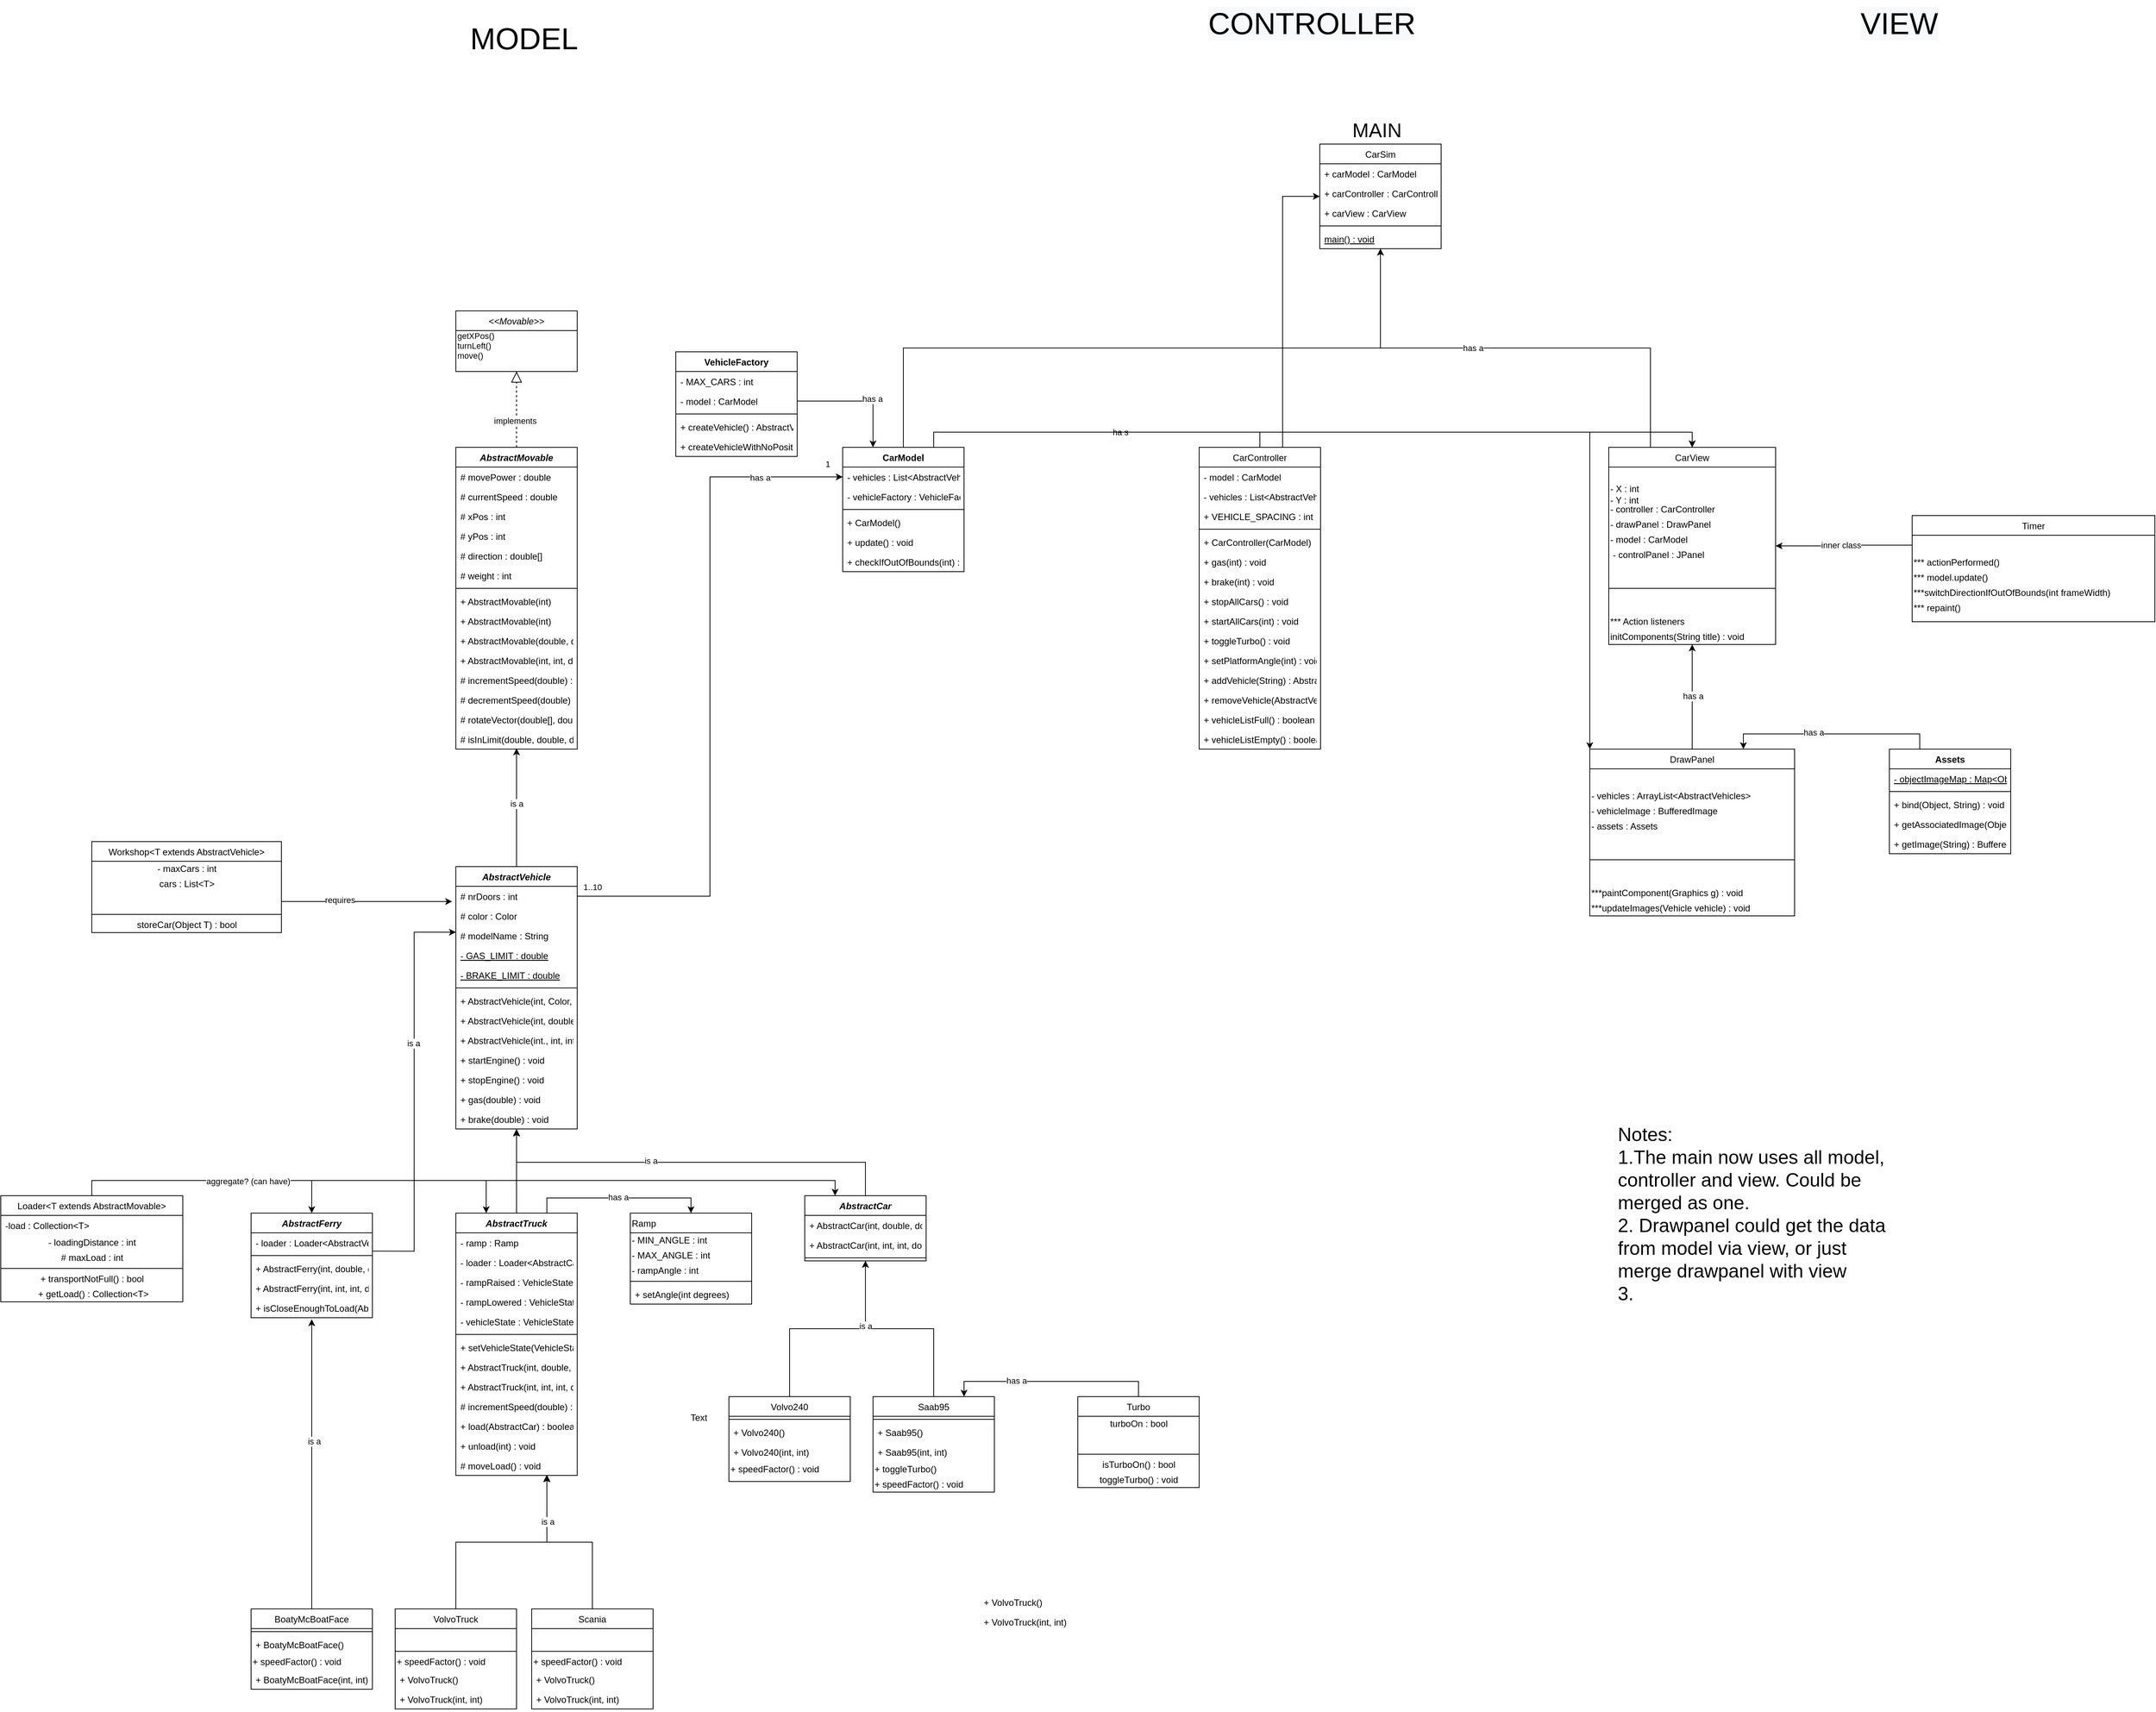 <mxfile version="14.4.3" type="device"><diagram id="C5RBs43oDa-KdzZeNtuy" name="Page-1"><mxGraphModel dx="2746" dy="2862" grid="1" gridSize="10" guides="1" tooltips="1" connect="1" arrows="1" fold="1" page="1" pageScale="1" pageWidth="1169" pageHeight="1654" math="0" shadow="0"><root><mxCell id="WIyWlLk6GJQsqaUBKTNV-0"/><mxCell id="WIyWlLk6GJQsqaUBKTNV-1" parent="WIyWlLk6GJQsqaUBKTNV-0"/><mxCell id="BjztDgi_zIdiM8396i3F-92" style="edgeStyle=orthogonalEdgeStyle;rounded=0;orthogonalLoop=1;jettySize=auto;html=1;exitX=0.5;exitY=0;exitDx=0;exitDy=0;entryX=0.5;entryY=1;entryDx=0;entryDy=0;" edge="1" parent="WIyWlLk6GJQsqaUBKTNV-1" source="zkfFHV4jXpPFQw0GAbJ--6" target="dZ2eTOKrLlIyIX1zOyQH-14"><mxGeometry relative="1" as="geometry"/></mxCell><mxCell id="zkfFHV4jXpPFQw0GAbJ--6" value="Saab95" style="swimlane;fontStyle=0;align=center;verticalAlign=top;childLayout=stackLayout;horizontal=1;startSize=26;horizontalStack=0;resizeParent=1;resizeLast=0;collapsible=1;marginBottom=0;rounded=0;shadow=0;strokeWidth=1;" parent="WIyWlLk6GJQsqaUBKTNV-1" vertex="1"><mxGeometry x="580" y="1092" width="160" height="126" as="geometry"><mxRectangle x="130" y="380" width="160" height="26" as="alternateBounds"/></mxGeometry></mxCell><mxCell id="zkfFHV4jXpPFQw0GAbJ--9" value="" style="line;html=1;strokeWidth=1;align=left;verticalAlign=middle;spacingTop=-1;spacingLeft=3;spacingRight=3;rotatable=0;labelPosition=right;points=[];portConstraint=eastwest;" parent="zkfFHV4jXpPFQw0GAbJ--6" vertex="1"><mxGeometry y="26" width="160" height="8" as="geometry"/></mxCell><mxCell id="Q8mWtXMcC1xMBQ3zvbVt-79" value="+ Saab95()" style="text;strokeColor=none;fillColor=none;align=left;verticalAlign=top;spacingLeft=4;spacingRight=4;overflow=hidden;rotatable=0;points=[[0,0.5],[1,0.5]];portConstraint=eastwest;" parent="zkfFHV4jXpPFQw0GAbJ--6" vertex="1"><mxGeometry y="34" width="160" height="26" as="geometry"/></mxCell><mxCell id="Q8mWtXMcC1xMBQ3zvbVt-80" value="+ Saab95(int, int)" style="text;strokeColor=none;fillColor=none;align=left;verticalAlign=top;spacingLeft=4;spacingRight=4;overflow=hidden;rotatable=0;points=[[0,0.5],[1,0.5]];portConstraint=eastwest;" parent="zkfFHV4jXpPFQw0GAbJ--6" vertex="1"><mxGeometry y="60" width="160" height="26" as="geometry"/></mxCell><mxCell id="BjztDgi_zIdiM8396i3F-52" value="+ toggleTurbo()" style="text;html=1;strokeColor=none;fillColor=none;align=left;verticalAlign=middle;whiteSpace=wrap;rounded=0;" vertex="1" parent="zkfFHV4jXpPFQw0GAbJ--6"><mxGeometry y="86" width="160" height="20" as="geometry"/></mxCell><mxCell id="BjztDgi_zIdiM8396i3F-51" value="+ speedFactor() : void" style="text;html=1;align=left;verticalAlign=middle;resizable=0;points=[];autosize=1;" vertex="1" parent="zkfFHV4jXpPFQw0GAbJ--6"><mxGeometry y="106" width="160" height="20" as="geometry"/></mxCell><mxCell id="zkfFHV4jXpPFQw0GAbJ--13" value="Volvo240" style="swimlane;fontStyle=0;align=center;verticalAlign=top;childLayout=stackLayout;horizontal=1;startSize=26;horizontalStack=0;resizeParent=1;resizeLast=0;collapsible=1;marginBottom=0;rounded=0;shadow=0;strokeWidth=1;" parent="WIyWlLk6GJQsqaUBKTNV-1" vertex="1"><mxGeometry x="390" y="1092" width="160" height="112" as="geometry"><mxRectangle x="340" y="380" width="170" height="26" as="alternateBounds"/></mxGeometry></mxCell><mxCell id="zkfFHV4jXpPFQw0GAbJ--15" value="" style="line;html=1;strokeWidth=1;align=left;verticalAlign=middle;spacingTop=-1;spacingLeft=3;spacingRight=3;rotatable=0;labelPosition=right;points=[];portConstraint=eastwest;" parent="zkfFHV4jXpPFQw0GAbJ--13" vertex="1"><mxGeometry y="26" width="160" height="8" as="geometry"/></mxCell><mxCell id="Q8mWtXMcC1xMBQ3zvbVt-77" value="+ Volvo240()" style="text;strokeColor=none;fillColor=none;align=left;verticalAlign=top;spacingLeft=4;spacingRight=4;overflow=hidden;rotatable=0;points=[[0,0.5],[1,0.5]];portConstraint=eastwest;" parent="zkfFHV4jXpPFQw0GAbJ--13" vertex="1"><mxGeometry y="34" width="160" height="26" as="geometry"/></mxCell><mxCell id="Q8mWtXMcC1xMBQ3zvbVt-78" value="+ Volvo240(int, int)" style="text;strokeColor=none;fillColor=none;align=left;verticalAlign=top;spacingLeft=4;spacingRight=4;overflow=hidden;rotatable=0;points=[[0,0.5],[1,0.5]];portConstraint=eastwest;" parent="zkfFHV4jXpPFQw0GAbJ--13" vertex="1"><mxGeometry y="60" width="160" height="26" as="geometry"/></mxCell><mxCell id="BjztDgi_zIdiM8396i3F-53" value="+ speedFactor() : void" style="text;html=1;align=left;verticalAlign=middle;resizable=0;points=[];autosize=1;" vertex="1" parent="zkfFHV4jXpPFQw0GAbJ--13"><mxGeometry y="86" width="160" height="20" as="geometry"/></mxCell><mxCell id="BjztDgi_zIdiM8396i3F-107" style="edgeStyle=orthogonalEdgeStyle;rounded=0;orthogonalLoop=1;jettySize=auto;html=1;exitX=0.5;exitY=0;exitDx=0;exitDy=0;" edge="1" parent="WIyWlLk6GJQsqaUBKTNV-1" source="dZ2eTOKrLlIyIX1zOyQH-5"><mxGeometry relative="1" as="geometry"><mxPoint x="-160" y="990" as="targetPoint"/></mxGeometry></mxCell><mxCell id="BjztDgi_zIdiM8396i3F-108" value="is a" style="edgeLabel;html=1;align=center;verticalAlign=middle;resizable=0;points=[];" vertex="1" connectable="0" parent="BjztDgi_zIdiM8396i3F-107"><mxGeometry x="0.162" y="-2" relative="1" as="geometry"><mxPoint as="offset"/></mxGeometry></mxCell><mxCell id="dZ2eTOKrLlIyIX1zOyQH-5" value="BoatyMcBoatFace" style="swimlane;fontStyle=0;align=center;verticalAlign=top;childLayout=stackLayout;horizontal=1;startSize=26;horizontalStack=0;resizeParent=1;resizeLast=0;collapsible=1;marginBottom=0;rounded=0;shadow=0;strokeWidth=1;" parent="WIyWlLk6GJQsqaUBKTNV-1" vertex="1"><mxGeometry x="-240" y="1372" width="160" height="106" as="geometry"><mxRectangle x="340" y="380" width="170" height="26" as="alternateBounds"/></mxGeometry></mxCell><mxCell id="dZ2eTOKrLlIyIX1zOyQH-7" value="" style="line;html=1;strokeWidth=1;align=left;verticalAlign=middle;spacingTop=-1;spacingLeft=3;spacingRight=3;rotatable=0;labelPosition=right;points=[];portConstraint=eastwest;" parent="dZ2eTOKrLlIyIX1zOyQH-5" vertex="1"><mxGeometry y="26" width="160" height="8" as="geometry"/></mxCell><mxCell id="Q8mWtXMcC1xMBQ3zvbVt-71" value="+ BoatyMcBoatFace()" style="text;strokeColor=none;fillColor=none;align=left;verticalAlign=top;spacingLeft=4;spacingRight=4;overflow=hidden;rotatable=0;points=[[0,0.5],[1,0.5]];portConstraint=eastwest;" parent="dZ2eTOKrLlIyIX1zOyQH-5" vertex="1"><mxGeometry y="34" width="160" height="26" as="geometry"/></mxCell><mxCell id="BjztDgi_zIdiM8396i3F-56" value="+ speedFactor() : void" style="text;html=1;align=left;verticalAlign=middle;resizable=0;points=[];autosize=1;" vertex="1" parent="dZ2eTOKrLlIyIX1zOyQH-5"><mxGeometry y="60" width="160" height="20" as="geometry"/></mxCell><mxCell id="Q8mWtXMcC1xMBQ3zvbVt-72" value="+ BoatyMcBoatFace(int, int)" style="text;strokeColor=none;fillColor=none;align=left;verticalAlign=top;spacingLeft=4;spacingRight=4;overflow=hidden;rotatable=0;points=[[0,0.5],[1,0.5]];portConstraint=eastwest;" parent="dZ2eTOKrLlIyIX1zOyQH-5" vertex="1"><mxGeometry y="80" width="160" height="26" as="geometry"/></mxCell><mxCell id="BjztDgi_zIdiM8396i3F-2" style="edgeStyle=orthogonalEdgeStyle;rounded=0;orthogonalLoop=1;jettySize=auto;html=1;exitX=0.5;exitY=0;exitDx=0;exitDy=0;entryX=0.5;entryY=1;entryDx=0;entryDy=0;entryPerimeter=0;" edge="1" parent="WIyWlLk6GJQsqaUBKTNV-1" source="dZ2eTOKrLlIyIX1zOyQH-14" target="Q8mWtXMcC1xMBQ3zvbVt-61"><mxGeometry relative="1" as="geometry"><mxPoint x="110" y="750" as="targetPoint"/></mxGeometry></mxCell><mxCell id="BjztDgi_zIdiM8396i3F-3" value="is a" style="edgeLabel;html=1;align=center;verticalAlign=middle;resizable=0;points=[];" vertex="1" connectable="0" parent="BjztDgi_zIdiM8396i3F-2"><mxGeometry x="0.194" y="-2" relative="1" as="geometry"><mxPoint as="offset"/></mxGeometry></mxCell><mxCell id="dZ2eTOKrLlIyIX1zOyQH-14" value="AbstractCar" style="swimlane;fontStyle=3;align=center;verticalAlign=top;childLayout=stackLayout;horizontal=1;startSize=26;horizontalStack=0;resizeParent=1;resizeLast=0;collapsible=1;marginBottom=0;rounded=0;shadow=0;strokeWidth=1;" parent="WIyWlLk6GJQsqaUBKTNV-1" vertex="1"><mxGeometry x="490" y="827" width="160" height="86" as="geometry"><mxRectangle x="340" y="380" width="170" height="26" as="alternateBounds"/></mxGeometry></mxCell><mxCell id="dZ2eTOKrLlIyIX1zOyQH-15" value="+ AbstractCar(int, double, double, Color, String, int)" style="text;align=left;verticalAlign=top;spacingLeft=4;spacingRight=4;overflow=hidden;rotatable=0;points=[[0,0.5],[1,0.5]];portConstraint=eastwest;" parent="dZ2eTOKrLlIyIX1zOyQH-14" vertex="1"><mxGeometry y="26" width="160" height="26" as="geometry"/></mxCell><mxCell id="Q8mWtXMcC1xMBQ3zvbVt-4" value="+ AbstractCar(int, int, int, double, double, Color, String, int)" style="text;align=left;verticalAlign=top;spacingLeft=4;spacingRight=4;overflow=hidden;rotatable=0;points=[[0,0.5],[1,0.5]];portConstraint=eastwest;" parent="dZ2eTOKrLlIyIX1zOyQH-14" vertex="1"><mxGeometry y="52" width="160" height="26" as="geometry"/></mxCell><mxCell id="dZ2eTOKrLlIyIX1zOyQH-16" value="" style="line;html=1;strokeWidth=1;align=left;verticalAlign=middle;spacingTop=-1;spacingLeft=3;spacingRight=3;rotatable=0;labelPosition=right;points=[];portConstraint=eastwest;" parent="dZ2eTOKrLlIyIX1zOyQH-14" vertex="1"><mxGeometry y="78" width="160" height="8" as="geometry"/></mxCell><mxCell id="BjztDgi_zIdiM8396i3F-65" style="edgeStyle=orthogonalEdgeStyle;rounded=0;orthogonalLoop=1;jettySize=auto;html=1;exitX=0.5;exitY=0;exitDx=0;exitDy=0;entryX=0.75;entryY=0.962;entryDx=0;entryDy=0;entryPerimeter=0;" edge="1" parent="WIyWlLk6GJQsqaUBKTNV-1" source="dZ2eTOKrLlIyIX1zOyQH-20" target="Q8mWtXMcC1xMBQ3zvbVt-46"><mxGeometry relative="1" as="geometry"/></mxCell><mxCell id="dZ2eTOKrLlIyIX1zOyQH-20" value="VolvoTruck" style="swimlane;fontStyle=0;align=center;verticalAlign=top;childLayout=stackLayout;horizontal=1;startSize=26;horizontalStack=0;resizeParent=1;resizeLast=0;collapsible=1;marginBottom=0;rounded=0;shadow=0;strokeWidth=1;" parent="WIyWlLk6GJQsqaUBKTNV-1" vertex="1"><mxGeometry x="-50" y="1372" width="160" height="132" as="geometry"><mxRectangle x="340" y="380" width="170" height="26" as="alternateBounds"/></mxGeometry></mxCell><mxCell id="dZ2eTOKrLlIyIX1zOyQH-21" value=" " style="text;align=left;verticalAlign=top;spacingLeft=4;spacingRight=4;overflow=hidden;rotatable=0;points=[[0,0.5],[1,0.5]];portConstraint=eastwest;" parent="dZ2eTOKrLlIyIX1zOyQH-20" vertex="1"><mxGeometry y="26" width="160" height="26" as="geometry"/></mxCell><mxCell id="dZ2eTOKrLlIyIX1zOyQH-22" value="" style="line;html=1;strokeWidth=1;align=left;verticalAlign=middle;spacingTop=-1;spacingLeft=3;spacingRight=3;rotatable=0;labelPosition=right;points=[];portConstraint=eastwest;" parent="dZ2eTOKrLlIyIX1zOyQH-20" vertex="1"><mxGeometry y="52" width="160" height="8" as="geometry"/></mxCell><mxCell id="BjztDgi_zIdiM8396i3F-55" value="+ speedFactor() : void" style="text;html=1;align=left;verticalAlign=middle;resizable=0;points=[];autosize=1;" vertex="1" parent="dZ2eTOKrLlIyIX1zOyQH-20"><mxGeometry y="60" width="160" height="20" as="geometry"/></mxCell><mxCell id="Q8mWtXMcC1xMBQ3zvbVt-73" value="+ VolvoTruck()" style="text;strokeColor=none;fillColor=none;align=left;verticalAlign=top;spacingLeft=4;spacingRight=4;overflow=hidden;rotatable=0;points=[[0,0.5],[1,0.5]];portConstraint=eastwest;" parent="dZ2eTOKrLlIyIX1zOyQH-20" vertex="1"><mxGeometry y="80" width="160" height="26" as="geometry"/></mxCell><mxCell id="Q8mWtXMcC1xMBQ3zvbVt-74" value="+ VolvoTruck(int, int)" style="text;strokeColor=none;fillColor=none;align=left;verticalAlign=top;spacingLeft=4;spacingRight=4;overflow=hidden;rotatable=0;points=[[0,0.5],[1,0.5]];portConstraint=eastwest;" parent="dZ2eTOKrLlIyIX1zOyQH-20" vertex="1"><mxGeometry y="106" width="160" height="26" as="geometry"/></mxCell><mxCell id="dZ2eTOKrLlIyIX1zOyQH-23" value="Scania" style="swimlane;fontStyle=0;align=center;verticalAlign=top;childLayout=stackLayout;horizontal=1;startSize=26;horizontalStack=0;resizeParent=1;resizeLast=0;collapsible=1;marginBottom=0;rounded=0;shadow=0;strokeWidth=1;" parent="WIyWlLk6GJQsqaUBKTNV-1" vertex="1"><mxGeometry x="130" y="1372" width="160" height="132" as="geometry"><mxRectangle x="340" y="380" width="170" height="26" as="alternateBounds"/></mxGeometry></mxCell><mxCell id="dZ2eTOKrLlIyIX1zOyQH-24" value=" " style="text;align=left;verticalAlign=top;spacingLeft=4;spacingRight=4;overflow=hidden;rotatable=0;points=[[0,0.5],[1,0.5]];portConstraint=eastwest;" parent="dZ2eTOKrLlIyIX1zOyQH-23" vertex="1"><mxGeometry y="26" width="160" height="26" as="geometry"/></mxCell><mxCell id="dZ2eTOKrLlIyIX1zOyQH-25" value="" style="line;html=1;strokeWidth=1;align=left;verticalAlign=middle;spacingTop=-1;spacingLeft=3;spacingRight=3;rotatable=0;labelPosition=right;points=[];portConstraint=eastwest;" parent="dZ2eTOKrLlIyIX1zOyQH-23" vertex="1"><mxGeometry y="52" width="160" height="8" as="geometry"/></mxCell><mxCell id="BjztDgi_zIdiM8396i3F-54" value="+ speedFactor() : void" style="text;html=1;align=left;verticalAlign=middle;resizable=0;points=[];autosize=1;" vertex="1" parent="dZ2eTOKrLlIyIX1zOyQH-23"><mxGeometry y="60" width="160" height="20" as="geometry"/></mxCell><mxCell id="Q8mWtXMcC1xMBQ3zvbVt-75" value="+ VolvoTruck()" style="text;strokeColor=none;fillColor=none;align=left;verticalAlign=top;spacingLeft=4;spacingRight=4;overflow=hidden;rotatable=0;points=[[0,0.5],[1,0.5]];portConstraint=eastwest;" parent="dZ2eTOKrLlIyIX1zOyQH-23" vertex="1"><mxGeometry y="80" width="160" height="26" as="geometry"/></mxCell><mxCell id="Q8mWtXMcC1xMBQ3zvbVt-76" value="+ VolvoTruck(int, int)" style="text;strokeColor=none;fillColor=none;align=left;verticalAlign=top;spacingLeft=4;spacingRight=4;overflow=hidden;rotatable=0;points=[[0,0.5],[1,0.5]];portConstraint=eastwest;" parent="dZ2eTOKrLlIyIX1zOyQH-23" vertex="1"><mxGeometry y="106" width="160" height="26" as="geometry"/></mxCell><mxCell id="BjztDgi_zIdiM8396i3F-114" style="edgeStyle=orthogonalEdgeStyle;rounded=0;orthogonalLoop=1;jettySize=auto;html=1;exitX=0.5;exitY=0;exitDx=0;exitDy=0;entryX=0.5;entryY=0.967;entryDx=0;entryDy=0;entryPerimeter=0;" edge="1" parent="WIyWlLk6GJQsqaUBKTNV-1" source="dZ2eTOKrLlIyIX1zOyQH-26" target="Q8mWtXMcC1xMBQ3zvbVt-32"><mxGeometry relative="1" as="geometry"/></mxCell><mxCell id="BjztDgi_zIdiM8396i3F-115" value="is a" style="edgeLabel;html=1;align=center;verticalAlign=middle;resizable=0;points=[];" vertex="1" connectable="0" parent="BjztDgi_zIdiM8396i3F-114"><mxGeometry x="0.065" relative="1" as="geometry"><mxPoint as="offset"/></mxGeometry></mxCell><mxCell id="dZ2eTOKrLlIyIX1zOyQH-26" value="AbstractVehicle" style="swimlane;fontStyle=3;align=center;verticalAlign=top;childLayout=stackLayout;horizontal=1;startSize=26;horizontalStack=0;resizeParent=1;resizeLast=0;collapsible=1;marginBottom=0;rounded=0;shadow=0;strokeWidth=1;" parent="WIyWlLk6GJQsqaUBKTNV-1" vertex="1"><mxGeometry x="30" y="393" width="160" height="346" as="geometry"><mxRectangle x="340" y="380" width="170" height="26" as="alternateBounds"/></mxGeometry></mxCell><mxCell id="Q8mWtXMcC1xMBQ3zvbVt-48" value="# nrDoors : int" style="text;strokeColor=none;fillColor=none;align=left;verticalAlign=top;spacingLeft=4;spacingRight=4;overflow=hidden;rotatable=0;points=[[0,0.5],[1,0.5]];portConstraint=eastwest;" parent="dZ2eTOKrLlIyIX1zOyQH-26" vertex="1"><mxGeometry y="26" width="160" height="26" as="geometry"/></mxCell><mxCell id="Q8mWtXMcC1xMBQ3zvbVt-51" value="# color : Color" style="text;strokeColor=none;fillColor=none;align=left;verticalAlign=top;spacingLeft=4;spacingRight=4;overflow=hidden;rotatable=0;points=[[0,0.5],[1,0.5]];portConstraint=eastwest;" parent="dZ2eTOKrLlIyIX1zOyQH-26" vertex="1"><mxGeometry y="52" width="160" height="26" as="geometry"/></mxCell><mxCell id="Q8mWtXMcC1xMBQ3zvbVt-52" value="# modelName : String" style="text;strokeColor=none;fillColor=none;align=left;verticalAlign=top;spacingLeft=4;spacingRight=4;overflow=hidden;rotatable=0;points=[[0,0.5],[1,0.5]];portConstraint=eastwest;" parent="dZ2eTOKrLlIyIX1zOyQH-26" vertex="1"><mxGeometry y="78" width="160" height="26" as="geometry"/></mxCell><mxCell id="Q8mWtXMcC1xMBQ3zvbVt-53" value="- GAS_LIMIT : double" style="text;strokeColor=none;fillColor=none;align=left;verticalAlign=top;spacingLeft=4;spacingRight=4;overflow=hidden;rotatable=0;points=[[0,0.5],[1,0.5]];portConstraint=eastwest;fontStyle=4" parent="dZ2eTOKrLlIyIX1zOyQH-26" vertex="1"><mxGeometry y="104" width="160" height="26" as="geometry"/></mxCell><mxCell id="Q8mWtXMcC1xMBQ3zvbVt-55" value="- BRAKE_LIMIT : double" style="text;strokeColor=none;fillColor=none;align=left;verticalAlign=top;spacingLeft=4;spacingRight=4;overflow=hidden;rotatable=0;points=[[0,0.5],[1,0.5]];portConstraint=eastwest;fontStyle=4" parent="dZ2eTOKrLlIyIX1zOyQH-26" vertex="1"><mxGeometry y="130" width="160" height="26" as="geometry"/></mxCell><mxCell id="dZ2eTOKrLlIyIX1zOyQH-28" value="" style="line;html=1;strokeWidth=1;align=left;verticalAlign=middle;spacingTop=-1;spacingLeft=3;spacingRight=3;rotatable=0;labelPosition=right;points=[];portConstraint=eastwest;" parent="dZ2eTOKrLlIyIX1zOyQH-26" vertex="1"><mxGeometry y="156" width="160" height="8" as="geometry"/></mxCell><mxCell id="Q8mWtXMcC1xMBQ3zvbVt-50" value="+ AbstractVehicle(int, Color, String, int)" style="text;strokeColor=none;fillColor=none;align=left;verticalAlign=top;spacingLeft=4;spacingRight=4;overflow=hidden;rotatable=0;points=[[0,0.5],[1,0.5]];portConstraint=eastwest;" parent="dZ2eTOKrLlIyIX1zOyQH-26" vertex="1"><mxGeometry y="164" width="160" height="26" as="geometry"/></mxCell><mxCell id="Q8mWtXMcC1xMBQ3zvbVt-56" value="+ AbstractVehicle(int, double, double, Color, String, int)" style="text;strokeColor=none;fillColor=none;align=left;verticalAlign=top;spacingLeft=4;spacingRight=4;overflow=hidden;rotatable=0;points=[[0,0.5],[1,0.5]];portConstraint=eastwest;" parent="dZ2eTOKrLlIyIX1zOyQH-26" vertex="1"><mxGeometry y="190" width="160" height="26" as="geometry"/></mxCell><mxCell id="Q8mWtXMcC1xMBQ3zvbVt-57" value="+ AbstractVehicle(int., int, int, double, double, Color, String, int)" style="text;strokeColor=none;fillColor=none;align=left;verticalAlign=top;spacingLeft=4;spacingRight=4;overflow=hidden;rotatable=0;points=[[0,0.5],[1,0.5]];portConstraint=eastwest;" parent="dZ2eTOKrLlIyIX1zOyQH-26" vertex="1"><mxGeometry y="216" width="160" height="26" as="geometry"/></mxCell><mxCell id="Q8mWtXMcC1xMBQ3zvbVt-58" value="+ startEngine() : void" style="text;strokeColor=none;fillColor=none;align=left;verticalAlign=top;spacingLeft=4;spacingRight=4;overflow=hidden;rotatable=0;points=[[0,0.5],[1,0.5]];portConstraint=eastwest;" parent="dZ2eTOKrLlIyIX1zOyQH-26" vertex="1"><mxGeometry y="242" width="160" height="26" as="geometry"/></mxCell><mxCell id="Q8mWtXMcC1xMBQ3zvbVt-59" value="+ stopEngine() : void" style="text;strokeColor=none;fillColor=none;align=left;verticalAlign=top;spacingLeft=4;spacingRight=4;overflow=hidden;rotatable=0;points=[[0,0.5],[1,0.5]];portConstraint=eastwest;" parent="dZ2eTOKrLlIyIX1zOyQH-26" vertex="1"><mxGeometry y="268" width="160" height="26" as="geometry"/></mxCell><mxCell id="Q8mWtXMcC1xMBQ3zvbVt-60" value="+ gas(double) : void" style="text;strokeColor=none;fillColor=none;align=left;verticalAlign=top;spacingLeft=4;spacingRight=4;overflow=hidden;rotatable=0;points=[[0,0.5],[1,0.5]];portConstraint=eastwest;" parent="dZ2eTOKrLlIyIX1zOyQH-26" vertex="1"><mxGeometry y="294" width="160" height="26" as="geometry"/></mxCell><mxCell id="Q8mWtXMcC1xMBQ3zvbVt-61" value="+ brake(double) : void" style="text;strokeColor=none;fillColor=none;align=left;verticalAlign=top;spacingLeft=4;spacingRight=4;overflow=hidden;rotatable=0;points=[[0,0.5],[1,0.5]];portConstraint=eastwest;" parent="dZ2eTOKrLlIyIX1zOyQH-26" vertex="1"><mxGeometry y="320" width="160" height="26" as="geometry"/></mxCell><mxCell id="dZ2eTOKrLlIyIX1zOyQH-35" value="Workshop&lt;T extends AbstractVehicle&gt;" style="swimlane;fontStyle=0;align=center;verticalAlign=top;childLayout=stackLayout;horizontal=1;startSize=26;horizontalStack=0;resizeParent=1;resizeLast=0;collapsible=1;marginBottom=0;rounded=0;shadow=0;strokeWidth=1;" parent="WIyWlLk6GJQsqaUBKTNV-1" vertex="1"><mxGeometry x="-450" y="360" width="250" height="120" as="geometry"><mxRectangle x="340" y="380" width="170" height="26" as="alternateBounds"/></mxGeometry></mxCell><mxCell id="BjztDgi_zIdiM8396i3F-76" value="- maxCars : int" style="text;html=1;align=center;verticalAlign=middle;resizable=0;points=[];autosize=1;" vertex="1" parent="dZ2eTOKrLlIyIX1zOyQH-35"><mxGeometry y="26" width="250" height="20" as="geometry"/></mxCell><mxCell id="BjztDgi_zIdiM8396i3F-77" value="cars : List&amp;lt;T&amp;gt;" style="text;html=1;align=center;verticalAlign=middle;resizable=0;points=[];autosize=1;" vertex="1" parent="dZ2eTOKrLlIyIX1zOyQH-35"><mxGeometry y="46" width="250" height="20" as="geometry"/></mxCell><mxCell id="dZ2eTOKrLlIyIX1zOyQH-36" value=" " style="text;align=left;verticalAlign=top;spacingLeft=4;spacingRight=4;overflow=hidden;rotatable=0;points=[[0,0.5],[1,0.5]];portConstraint=eastwest;" parent="dZ2eTOKrLlIyIX1zOyQH-35" vertex="1"><mxGeometry y="66" width="250" height="26" as="geometry"/></mxCell><mxCell id="dZ2eTOKrLlIyIX1zOyQH-37" value="" style="line;html=1;strokeWidth=1;align=left;verticalAlign=middle;spacingTop=-1;spacingLeft=3;spacingRight=3;rotatable=0;labelPosition=right;points=[];portConstraint=eastwest;" parent="dZ2eTOKrLlIyIX1zOyQH-35" vertex="1"><mxGeometry y="92" width="250" height="8" as="geometry"/></mxCell><mxCell id="BjztDgi_zIdiM8396i3F-78" value="storeCar(Object T) : bool" style="text;html=1;align=center;verticalAlign=middle;resizable=0;points=[];autosize=1;" vertex="1" parent="dZ2eTOKrLlIyIX1zOyQH-35"><mxGeometry y="100" width="250" height="20" as="geometry"/></mxCell><mxCell id="dZ2eTOKrLlIyIX1zOyQH-41" value="&lt;&lt;Movable&gt;&gt;" style="swimlane;fontStyle=2;align=center;verticalAlign=top;childLayout=stackLayout;horizontal=1;startSize=26;horizontalStack=0;resizeParent=1;resizeLast=0;collapsible=1;marginBottom=0;rounded=0;shadow=0;strokeWidth=1;" parent="WIyWlLk6GJQsqaUBKTNV-1" vertex="1"><mxGeometry x="30" y="-340" width="160" height="80" as="geometry"><mxRectangle x="230" y="140" width="160" height="26" as="alternateBounds"/></mxGeometry></mxCell><mxCell id="BjztDgi_zIdiM8396i3F-189" value="getXPos()&lt;br style=&quot;font-size: 11px;&quot;&gt;turnLeft()&lt;br style=&quot;font-size: 11px;&quot;&gt;move()" style="text;html=1;align=left;verticalAlign=middle;resizable=0;points=[];autosize=1;fontSize=11;" vertex="1" parent="dZ2eTOKrLlIyIX1zOyQH-41"><mxGeometry y="26" width="160" height="40" as="geometry"/></mxCell><mxCell id="BjztDgi_zIdiM8396i3F-70" style="edgeStyle=orthogonalEdgeStyle;rounded=0;orthogonalLoop=1;jettySize=auto;html=1;exitX=0.75;exitY=0;exitDx=0;exitDy=0;entryX=0.5;entryY=0;entryDx=0;entryDy=0;" edge="1" parent="WIyWlLk6GJQsqaUBKTNV-1" source="k1wmnXIdGqtW8O555Tmg-2" target="k1wmnXIdGqtW8O555Tmg-42"><mxGeometry relative="1" as="geometry"/></mxCell><mxCell id="BjztDgi_zIdiM8396i3F-71" value="has a" style="edgeLabel;html=1;align=center;verticalAlign=middle;resizable=0;points=[];" vertex="1" connectable="0" parent="BjztDgi_zIdiM8396i3F-70"><mxGeometry x="-0.009" y="1" relative="1" as="geometry"><mxPoint as="offset"/></mxGeometry></mxCell><mxCell id="BjztDgi_zIdiM8396i3F-89" style="edgeStyle=orthogonalEdgeStyle;rounded=0;orthogonalLoop=1;jettySize=auto;html=1;exitX=0.5;exitY=0;exitDx=0;exitDy=0;" edge="1" parent="WIyWlLk6GJQsqaUBKTNV-1" source="k1wmnXIdGqtW8O555Tmg-2"><mxGeometry relative="1" as="geometry"><mxPoint x="110" y="740" as="targetPoint"/></mxGeometry></mxCell><mxCell id="k1wmnXIdGqtW8O555Tmg-2" value="AbstractTruck" style="swimlane;fontStyle=3;align=center;verticalAlign=top;childLayout=stackLayout;horizontal=1;startSize=26;horizontalStack=0;resizeParent=1;resizeLast=0;collapsible=1;marginBottom=0;rounded=0;shadow=0;strokeWidth=1;" parent="WIyWlLk6GJQsqaUBKTNV-1" vertex="1"><mxGeometry x="30" y="850" width="160" height="346" as="geometry"><mxRectangle x="340" y="380" width="170" height="26" as="alternateBounds"/></mxGeometry></mxCell><mxCell id="Q8mWtXMcC1xMBQ3zvbVt-34" value="- ramp : Ramp" style="text;strokeColor=none;fillColor=none;align=left;verticalAlign=top;spacingLeft=4;spacingRight=4;overflow=hidden;rotatable=0;points=[[0,0.5],[1,0.5]];portConstraint=eastwest;" parent="k1wmnXIdGqtW8O555Tmg-2" vertex="1"><mxGeometry y="26" width="160" height="26" as="geometry"/></mxCell><mxCell id="Q8mWtXMcC1xMBQ3zvbVt-37" value="- loader : Loader&lt;AbstractCar&gt;" style="text;strokeColor=none;fillColor=none;align=left;verticalAlign=top;spacingLeft=4;spacingRight=4;overflow=hidden;rotatable=0;points=[[0,0.5],[1,0.5]];portConstraint=eastwest;" parent="k1wmnXIdGqtW8O555Tmg-2" vertex="1"><mxGeometry y="52" width="160" height="26" as="geometry"/></mxCell><mxCell id="Q8mWtXMcC1xMBQ3zvbVt-38" value="- rampRaised : VehicleState" style="text;strokeColor=none;fillColor=none;align=left;verticalAlign=top;spacingLeft=4;spacingRight=4;overflow=hidden;rotatable=0;points=[[0,0.5],[1,0.5]];portConstraint=eastwest;" parent="k1wmnXIdGqtW8O555Tmg-2" vertex="1"><mxGeometry y="78" width="160" height="26" as="geometry"/></mxCell><mxCell id="Q8mWtXMcC1xMBQ3zvbVt-39" value="- rampLowered : VehicleState" style="text;strokeColor=none;fillColor=none;align=left;verticalAlign=top;spacingLeft=4;spacingRight=4;overflow=hidden;rotatable=0;points=[[0,0.5],[1,0.5]];portConstraint=eastwest;" parent="k1wmnXIdGqtW8O555Tmg-2" vertex="1"><mxGeometry y="104" width="160" height="26" as="geometry"/></mxCell><mxCell id="Q8mWtXMcC1xMBQ3zvbVt-40" value="- vehicleState : VehicleState" style="text;strokeColor=none;fillColor=none;align=left;verticalAlign=top;spacingLeft=4;spacingRight=4;overflow=hidden;rotatable=0;points=[[0,0.5],[1,0.5]];portConstraint=eastwest;" parent="k1wmnXIdGqtW8O555Tmg-2" vertex="1"><mxGeometry y="130" width="160" height="26" as="geometry"/></mxCell><mxCell id="k1wmnXIdGqtW8O555Tmg-4" value="" style="line;html=1;strokeWidth=1;align=left;verticalAlign=middle;spacingTop=-1;spacingLeft=3;spacingRight=3;rotatable=0;labelPosition=right;points=[];portConstraint=eastwest;" parent="k1wmnXIdGqtW8O555Tmg-2" vertex="1"><mxGeometry y="156" width="160" height="8" as="geometry"/></mxCell><mxCell id="Q8mWtXMcC1xMBQ3zvbVt-36" value="+ setVehicleState(VehicleState) : void" style="text;strokeColor=none;fillColor=none;align=left;verticalAlign=top;spacingLeft=4;spacingRight=4;overflow=hidden;rotatable=0;points=[[0,0.5],[1,0.5]];portConstraint=eastwest;" parent="k1wmnXIdGqtW8O555Tmg-2" vertex="1"><mxGeometry y="164" width="160" height="26" as="geometry"/></mxCell><mxCell id="Q8mWtXMcC1xMBQ3zvbVt-41" value="+ AbstractTruck(int, double, double, Color, String, int, int)" style="text;strokeColor=none;fillColor=none;align=left;verticalAlign=top;spacingLeft=4;spacingRight=4;overflow=hidden;rotatable=0;points=[[0,0.5],[1,0.5]];portConstraint=eastwest;" parent="k1wmnXIdGqtW8O555Tmg-2" vertex="1"><mxGeometry y="190" width="160" height="26" as="geometry"/></mxCell><mxCell id="Q8mWtXMcC1xMBQ3zvbVt-42" value="+ AbstractTruck(int, int, int, double, double, Color, String, int, int)" style="text;strokeColor=none;fillColor=none;align=left;verticalAlign=top;spacingLeft=4;spacingRight=4;overflow=hidden;rotatable=0;points=[[0,0.5],[1,0.5]];portConstraint=eastwest;" parent="k1wmnXIdGqtW8O555Tmg-2" vertex="1"><mxGeometry y="216" width="160" height="26" as="geometry"/></mxCell><mxCell id="Q8mWtXMcC1xMBQ3zvbVt-43" value="# incrementSpeed(double) : void" style="text;strokeColor=none;fillColor=none;align=left;verticalAlign=top;spacingLeft=4;spacingRight=4;overflow=hidden;rotatable=0;points=[[0,0.5],[1,0.5]];portConstraint=eastwest;" parent="k1wmnXIdGqtW8O555Tmg-2" vertex="1"><mxGeometry y="242" width="160" height="26" as="geometry"/></mxCell><mxCell id="Q8mWtXMcC1xMBQ3zvbVt-44" value="+ load(AbstractCar) : boolean" style="text;strokeColor=none;fillColor=none;align=left;verticalAlign=top;spacingLeft=4;spacingRight=4;overflow=hidden;rotatable=0;points=[[0,0.5],[1,0.5]];portConstraint=eastwest;" parent="k1wmnXIdGqtW8O555Tmg-2" vertex="1"><mxGeometry y="268" width="160" height="26" as="geometry"/></mxCell><mxCell id="Q8mWtXMcC1xMBQ3zvbVt-45" value="+ unload(int) : void" style="text;strokeColor=none;fillColor=none;align=left;verticalAlign=top;spacingLeft=4;spacingRight=4;overflow=hidden;rotatable=0;points=[[0,0.5],[1,0.5]];portConstraint=eastwest;" parent="k1wmnXIdGqtW8O555Tmg-2" vertex="1"><mxGeometry y="294" width="160" height="26" as="geometry"/></mxCell><mxCell id="Q8mWtXMcC1xMBQ3zvbVt-46" value="# moveLoad() : void" style="text;strokeColor=none;fillColor=none;align=left;verticalAlign=top;spacingLeft=4;spacingRight=4;overflow=hidden;rotatable=0;points=[[0,0.5],[1,0.5]];portConstraint=eastwest;" parent="k1wmnXIdGqtW8O555Tmg-2" vertex="1"><mxGeometry y="320" width="160" height="26" as="geometry"/></mxCell><mxCell id="k1wmnXIdGqtW8O555Tmg-28" style="edgeStyle=orthogonalEdgeStyle;rounded=0;orthogonalLoop=1;jettySize=auto;html=1;entryX=0;entryY=0.25;entryDx=0;entryDy=0;exitX=1.004;exitY=0.929;exitDx=0;exitDy=0;exitPerimeter=0;" parent="WIyWlLk6GJQsqaUBKTNV-1" source="Q8mWtXMcC1xMBQ3zvbVt-11" target="dZ2eTOKrLlIyIX1zOyQH-26" edge="1"><mxGeometry relative="1" as="geometry"><mxPoint x="-80" y="652" as="sourcePoint"/></mxGeometry></mxCell><mxCell id="k1wmnXIdGqtW8O555Tmg-92" value="is a" style="edgeLabel;html=1;align=center;verticalAlign=middle;resizable=0;points=[];" parent="k1wmnXIdGqtW8O555Tmg-28" vertex="1" connectable="0"><mxGeometry x="0.24" y="1" relative="1" as="geometry"><mxPoint as="offset"/></mxGeometry></mxCell><mxCell id="k1wmnXIdGqtW8O555Tmg-14" style="edgeStyle=orthogonalEdgeStyle;rounded=0;orthogonalLoop=1;jettySize=auto;html=1;entryX=0.5;entryY=1;entryDx=0;entryDy=0;exitX=0.5;exitY=0;exitDx=0;exitDy=0;" parent="WIyWlLk6GJQsqaUBKTNV-1" source="zkfFHV4jXpPFQw0GAbJ--13" target="dZ2eTOKrLlIyIX1zOyQH-14" edge="1"><mxGeometry relative="1" as="geometry"/></mxCell><mxCell id="k1wmnXIdGqtW8O555Tmg-85" value="is a" style="edgeLabel;html=1;align=center;verticalAlign=middle;resizable=0;points=[];" parent="k1wmnXIdGqtW8O555Tmg-14" vertex="1" connectable="0"><mxGeometry x="0.383" relative="1" as="geometry"><mxPoint as="offset"/></mxGeometry></mxCell><mxCell id="k1wmnXIdGqtW8O555Tmg-17" style="edgeStyle=orthogonalEdgeStyle;rounded=0;orthogonalLoop=1;jettySize=auto;html=1;entryX=0.75;entryY=1;entryDx=0;entryDy=0;exitX=0.5;exitY=0;exitDx=0;exitDy=0;" parent="WIyWlLk6GJQsqaUBKTNV-1" source="dZ2eTOKrLlIyIX1zOyQH-23" target="k1wmnXIdGqtW8O555Tmg-2" edge="1"><mxGeometry relative="1" as="geometry"/></mxCell><mxCell id="k1wmnXIdGqtW8O555Tmg-75" value="is a" style="edgeLabel;html=1;align=center;verticalAlign=middle;resizable=0;points=[];" parent="k1wmnXIdGqtW8O555Tmg-17" vertex="1" connectable="0"><mxGeometry x="0.482" y="-1" relative="1" as="geometry"><mxPoint as="offset"/></mxGeometry></mxCell><mxCell id="BjztDgi_zIdiM8396i3F-109" style="edgeStyle=orthogonalEdgeStyle;rounded=0;orthogonalLoop=1;jettySize=auto;html=1;exitX=0.5;exitY=0;exitDx=0;exitDy=0;entryX=0.5;entryY=0;entryDx=0;entryDy=0;" edge="1" parent="WIyWlLk6GJQsqaUBKTNV-1" source="k1wmnXIdGqtW8O555Tmg-22" target="Q8mWtXMcC1xMBQ3zvbVt-10"><mxGeometry relative="1" as="geometry"/></mxCell><mxCell id="BjztDgi_zIdiM8396i3F-110" style="edgeStyle=orthogonalEdgeStyle;rounded=0;orthogonalLoop=1;jettySize=auto;html=1;exitX=0.5;exitY=0;exitDx=0;exitDy=0;entryX=0.25;entryY=0;entryDx=0;entryDy=0;" edge="1" parent="WIyWlLk6GJQsqaUBKTNV-1" source="k1wmnXIdGqtW8O555Tmg-22" target="k1wmnXIdGqtW8O555Tmg-2"><mxGeometry relative="1" as="geometry"/></mxCell><mxCell id="BjztDgi_zIdiM8396i3F-111" style="edgeStyle=orthogonalEdgeStyle;rounded=0;orthogonalLoop=1;jettySize=auto;html=1;exitX=0.5;exitY=0;exitDx=0;exitDy=0;entryX=0.25;entryY=0;entryDx=0;entryDy=0;" edge="1" parent="WIyWlLk6GJQsqaUBKTNV-1" source="k1wmnXIdGqtW8O555Tmg-22" target="dZ2eTOKrLlIyIX1zOyQH-14"><mxGeometry relative="1" as="geometry"/></mxCell><mxCell id="BjztDgi_zIdiM8396i3F-112" value="aggregate? (can have)" style="edgeLabel;html=1;align=center;verticalAlign=middle;resizable=0;points=[];" vertex="1" connectable="0" parent="BjztDgi_zIdiM8396i3F-111"><mxGeometry x="-0.557" y="-1" relative="1" as="geometry"><mxPoint as="offset"/></mxGeometry></mxCell><mxCell id="k1wmnXIdGqtW8O555Tmg-22" value="Loader&lt;T extends AbstractMovable&gt;" style="swimlane;fontStyle=0;align=center;verticalAlign=top;childLayout=stackLayout;horizontal=1;startSize=26;horizontalStack=0;resizeParent=1;resizeLast=0;collapsible=1;marginBottom=0;rounded=0;shadow=0;strokeWidth=1;" parent="WIyWlLk6GJQsqaUBKTNV-1" vertex="1"><mxGeometry x="-570" y="827" width="240" height="140" as="geometry"><mxRectangle x="340" y="380" width="170" height="26" as="alternateBounds"/></mxGeometry></mxCell><mxCell id="k1wmnXIdGqtW8O555Tmg-23" value="-load : Collection&lt;T&gt;" style="text;align=left;verticalAlign=top;spacingLeft=4;spacingRight=4;overflow=hidden;rotatable=0;points=[[0,0.5],[1,0.5]];portConstraint=eastwest;" parent="k1wmnXIdGqtW8O555Tmg-22" vertex="1"><mxGeometry y="26" width="240" height="26" as="geometry"/></mxCell><mxCell id="BjztDgi_zIdiM8396i3F-73" value="- loadingDistance : int" style="text;html=1;align=center;verticalAlign=middle;resizable=0;points=[];autosize=1;" vertex="1" parent="k1wmnXIdGqtW8O555Tmg-22"><mxGeometry y="52" width="240" height="20" as="geometry"/></mxCell><mxCell id="BjztDgi_zIdiM8396i3F-74" value="# maxLoad : int" style="text;html=1;align=center;verticalAlign=middle;resizable=0;points=[];autosize=1;" vertex="1" parent="k1wmnXIdGqtW8O555Tmg-22"><mxGeometry y="72" width="240" height="20" as="geometry"/></mxCell><mxCell id="k1wmnXIdGqtW8O555Tmg-24" value="" style="line;html=1;strokeWidth=1;align=left;verticalAlign=middle;spacingTop=-1;spacingLeft=3;spacingRight=3;rotatable=0;labelPosition=right;points=[];portConstraint=eastwest;" parent="k1wmnXIdGqtW8O555Tmg-22" vertex="1"><mxGeometry y="92" width="240" height="8" as="geometry"/></mxCell><mxCell id="BjztDgi_zIdiM8396i3F-75" value="+ transportNotFull() : bool" style="text;html=1;align=center;verticalAlign=middle;resizable=0;points=[];autosize=1;" vertex="1" parent="k1wmnXIdGqtW8O555Tmg-22"><mxGeometry y="100" width="240" height="20" as="geometry"/></mxCell><mxCell id="BjztDgi_zIdiM8396i3F-72" value="&amp;nbsp;+ getLoad() : Collection&amp;lt;T&amp;gt;" style="text;html=1;align=center;verticalAlign=middle;resizable=0;points=[];autosize=1;" vertex="1" parent="k1wmnXIdGqtW8O555Tmg-22"><mxGeometry y="120" width="240" height="20" as="geometry"/></mxCell><mxCell id="k1wmnXIdGqtW8O555Tmg-42" value="Ramp" style="swimlane;fontStyle=0;align=left;verticalAlign=top;childLayout=stackLayout;horizontal=1;startSize=26;horizontalStack=0;resizeParent=1;resizeLast=0;collapsible=1;marginBottom=0;rounded=0;shadow=0;strokeWidth=1;" parent="WIyWlLk6GJQsqaUBKTNV-1" vertex="1"><mxGeometry x="260" y="850" width="160" height="120" as="geometry"><mxRectangle x="340" y="380" width="170" height="26" as="alternateBounds"/></mxGeometry></mxCell><mxCell id="BjztDgi_zIdiM8396i3F-68" value="- MIN_ANGLE : int" style="text;html=1;align=left;verticalAlign=middle;resizable=0;points=[];autosize=1;" vertex="1" parent="k1wmnXIdGqtW8O555Tmg-42"><mxGeometry y="26" width="160" height="20" as="geometry"/></mxCell><mxCell id="BjztDgi_zIdiM8396i3F-67" value="- MAX_ANGLE : int" style="text;html=1;align=left;verticalAlign=middle;resizable=0;points=[];autosize=1;" vertex="1" parent="k1wmnXIdGqtW8O555Tmg-42"><mxGeometry y="46" width="160" height="20" as="geometry"/></mxCell><mxCell id="BjztDgi_zIdiM8396i3F-66" value="- rampAngle : int" style="text;html=1;align=left;verticalAlign=middle;resizable=0;points=[];autosize=1;" vertex="1" parent="k1wmnXIdGqtW8O555Tmg-42"><mxGeometry y="66" width="160" height="20" as="geometry"/></mxCell><mxCell id="k1wmnXIdGqtW8O555Tmg-44" value="" style="line;html=1;strokeWidth=1;align=left;verticalAlign=middle;spacingTop=-1;spacingLeft=3;spacingRight=3;rotatable=0;labelPosition=right;points=[];portConstraint=eastwest;" parent="k1wmnXIdGqtW8O555Tmg-42" vertex="1"><mxGeometry y="86" width="160" height="8" as="geometry"/></mxCell><mxCell id="k1wmnXIdGqtW8O555Tmg-43" value="+ setAngle(int degrees)" style="text;align=left;verticalAlign=top;spacingLeft=4;spacingRight=4;overflow=hidden;rotatable=0;points=[[0,0.5],[1,0.5]];portConstraint=eastwest;" parent="k1wmnXIdGqtW8O555Tmg-42" vertex="1"><mxGeometry y="94" width="160" height="26" as="geometry"/></mxCell><mxCell id="BjztDgi_zIdiM8396i3F-160" style="edgeStyle=orthogonalEdgeStyle;rounded=0;orthogonalLoop=1;jettySize=auto;html=1;exitX=0.75;exitY=0;exitDx=0;exitDy=0;fontSize=11;" edge="1" parent="WIyWlLk6GJQsqaUBKTNV-1" source="k1wmnXIdGqtW8O555Tmg-51" target="k1wmnXIdGqtW8O555Tmg-99"><mxGeometry relative="1" as="geometry"><Array as="points"><mxPoint x="1120" y="-160"/></Array></mxGeometry></mxCell><mxCell id="BjztDgi_zIdiM8396i3F-194" style="edgeStyle=orthogonalEdgeStyle;rounded=0;orthogonalLoop=1;jettySize=auto;html=1;exitX=0.5;exitY=0;exitDx=0;exitDy=0;entryX=0.5;entryY=0;entryDx=0;entryDy=0;fontSize=11;" edge="1" parent="WIyWlLk6GJQsqaUBKTNV-1" source="k1wmnXIdGqtW8O555Tmg-51" target="BjztDgi_zIdiM8396i3F-18"><mxGeometry relative="1" as="geometry"/></mxCell><mxCell id="k1wmnXIdGqtW8O555Tmg-51" value="CarController" style="swimlane;fontStyle=0;align=center;verticalAlign=top;childLayout=stackLayout;horizontal=1;startSize=26;horizontalStack=0;resizeParent=1;resizeLast=0;collapsible=1;marginBottom=0;rounded=0;shadow=0;strokeWidth=1;" parent="WIyWlLk6GJQsqaUBKTNV-1" vertex="1"><mxGeometry x="1010" y="-160" width="160" height="398" as="geometry"><mxRectangle x="340" y="380" width="170" height="26" as="alternateBounds"/></mxGeometry></mxCell><mxCell id="k1wmnXIdGqtW8O555Tmg-52" value="- model : CarModel" style="text;align=left;verticalAlign=top;spacingLeft=4;spacingRight=4;overflow=hidden;rotatable=0;points=[[0,0.5],[1,0.5]];portConstraint=eastwest;" parent="k1wmnXIdGqtW8O555Tmg-51" vertex="1"><mxGeometry y="26" width="160" height="26" as="geometry"/></mxCell><mxCell id="Q8mWtXMcC1xMBQ3zvbVt-91" value="- vehicles : List&lt;AbstractVehicle&gt;" style="text;align=left;verticalAlign=top;spacingLeft=4;spacingRight=4;overflow=hidden;rotatable=0;points=[[0,0.5],[1,0.5]];portConstraint=eastwest;" parent="k1wmnXIdGqtW8O555Tmg-51" vertex="1"><mxGeometry y="52" width="160" height="26" as="geometry"/></mxCell><mxCell id="Q8mWtXMcC1xMBQ3zvbVt-92" value="+ VEHICLE_SPACING : int" style="text;align=left;verticalAlign=top;spacingLeft=4;spacingRight=4;overflow=hidden;rotatable=0;points=[[0,0.5],[1,0.5]];portConstraint=eastwest;fontStyle=0" parent="k1wmnXIdGqtW8O555Tmg-51" vertex="1"><mxGeometry y="78" width="160" height="26" as="geometry"/></mxCell><mxCell id="k1wmnXIdGqtW8O555Tmg-53" value="" style="line;html=1;strokeWidth=1;align=left;verticalAlign=middle;spacingTop=-1;spacingLeft=3;spacingRight=3;rotatable=0;labelPosition=right;points=[];portConstraint=eastwest;" parent="k1wmnXIdGqtW8O555Tmg-51" vertex="1"><mxGeometry y="104" width="160" height="8" as="geometry"/></mxCell><mxCell id="Q8mWtXMcC1xMBQ3zvbVt-90" value="+ CarController(CarModel)" style="text;strokeColor=none;fillColor=none;align=left;verticalAlign=top;spacingLeft=4;spacingRight=4;overflow=hidden;rotatable=0;points=[[0,0.5],[1,0.5]];portConstraint=eastwest;" parent="k1wmnXIdGqtW8O555Tmg-51" vertex="1"><mxGeometry y="112" width="160" height="26" as="geometry"/></mxCell><mxCell id="Q8mWtXMcC1xMBQ3zvbVt-93" value="+ gas(int) : void" style="text;strokeColor=none;fillColor=none;align=left;verticalAlign=top;spacingLeft=4;spacingRight=4;overflow=hidden;rotatable=0;points=[[0,0.5],[1,0.5]];portConstraint=eastwest;" parent="k1wmnXIdGqtW8O555Tmg-51" vertex="1"><mxGeometry y="138" width="160" height="26" as="geometry"/></mxCell><mxCell id="Q8mWtXMcC1xMBQ3zvbVt-94" value="+ brake(int) : void" style="text;strokeColor=none;fillColor=none;align=left;verticalAlign=top;spacingLeft=4;spacingRight=4;overflow=hidden;rotatable=0;points=[[0,0.5],[1,0.5]];portConstraint=eastwest;" parent="k1wmnXIdGqtW8O555Tmg-51" vertex="1"><mxGeometry y="164" width="160" height="26" as="geometry"/></mxCell><mxCell id="Q8mWtXMcC1xMBQ3zvbVt-95" value="+ stopAllCars() : void" style="text;strokeColor=none;fillColor=none;align=left;verticalAlign=top;spacingLeft=4;spacingRight=4;overflow=hidden;rotatable=0;points=[[0,0.5],[1,0.5]];portConstraint=eastwest;" parent="k1wmnXIdGqtW8O555Tmg-51" vertex="1"><mxGeometry y="190" width="160" height="26" as="geometry"/></mxCell><mxCell id="Q8mWtXMcC1xMBQ3zvbVt-97" value="+ startAllCars(int) : void" style="text;strokeColor=none;fillColor=none;align=left;verticalAlign=top;spacingLeft=4;spacingRight=4;overflow=hidden;rotatable=0;points=[[0,0.5],[1,0.5]];portConstraint=eastwest;" parent="k1wmnXIdGqtW8O555Tmg-51" vertex="1"><mxGeometry y="216" width="160" height="26" as="geometry"/></mxCell><mxCell id="Q8mWtXMcC1xMBQ3zvbVt-98" value="+ toggleTurbo() : void" style="text;strokeColor=none;fillColor=none;align=left;verticalAlign=top;spacingLeft=4;spacingRight=4;overflow=hidden;rotatable=0;points=[[0,0.5],[1,0.5]];portConstraint=eastwest;" parent="k1wmnXIdGqtW8O555Tmg-51" vertex="1"><mxGeometry y="242" width="160" height="26" as="geometry"/></mxCell><mxCell id="Q8mWtXMcC1xMBQ3zvbVt-99" value="+ setPlatformAngle(int) : void" style="text;strokeColor=none;fillColor=none;align=left;verticalAlign=top;spacingLeft=4;spacingRight=4;overflow=hidden;rotatable=0;points=[[0,0.5],[1,0.5]];portConstraint=eastwest;" parent="k1wmnXIdGqtW8O555Tmg-51" vertex="1"><mxGeometry y="268" width="160" height="26" as="geometry"/></mxCell><mxCell id="Q8mWtXMcC1xMBQ3zvbVt-100" value="+ addVehicle(String) : AbstractVehicle" style="text;strokeColor=none;fillColor=none;align=left;verticalAlign=top;spacingLeft=4;spacingRight=4;overflow=hidden;rotatable=0;points=[[0,0.5],[1,0.5]];portConstraint=eastwest;" parent="k1wmnXIdGqtW8O555Tmg-51" vertex="1"><mxGeometry y="294" width="160" height="26" as="geometry"/></mxCell><mxCell id="Q8mWtXMcC1xMBQ3zvbVt-101" value="+ removeVehicle(AbstractVehicle) : boolean" style="text;strokeColor=none;fillColor=none;align=left;verticalAlign=top;spacingLeft=4;spacingRight=4;overflow=hidden;rotatable=0;points=[[0,0.5],[1,0.5]];portConstraint=eastwest;" parent="k1wmnXIdGqtW8O555Tmg-51" vertex="1"><mxGeometry y="320" width="160" height="26" as="geometry"/></mxCell><mxCell id="Q8mWtXMcC1xMBQ3zvbVt-102" value="+ vehicleListFull() : boolean" style="text;strokeColor=none;fillColor=none;align=left;verticalAlign=top;spacingLeft=4;spacingRight=4;overflow=hidden;rotatable=0;points=[[0,0.5],[1,0.5]];portConstraint=eastwest;" parent="k1wmnXIdGqtW8O555Tmg-51" vertex="1"><mxGeometry y="346" width="160" height="26" as="geometry"/></mxCell><mxCell id="Q8mWtXMcC1xMBQ3zvbVt-103" value="+ vehicleListEmpty() : boolean" style="text;strokeColor=none;fillColor=none;align=left;verticalAlign=top;spacingLeft=4;spacingRight=4;overflow=hidden;rotatable=0;points=[[0,0.5],[1,0.5]];portConstraint=eastwest;" parent="k1wmnXIdGqtW8O555Tmg-51" vertex="1"><mxGeometry y="372" width="160" height="26" as="geometry"/></mxCell><mxCell id="k1wmnXIdGqtW8O555Tmg-74" style="edgeStyle=orthogonalEdgeStyle;rounded=0;orthogonalLoop=1;jettySize=auto;html=1;entryX=-0.031;entryY=0.769;entryDx=0;entryDy=0;entryPerimeter=0;" parent="WIyWlLk6GJQsqaUBKTNV-1" source="dZ2eTOKrLlIyIX1zOyQH-36" target="Q8mWtXMcC1xMBQ3zvbVt-48" edge="1"><mxGeometry relative="1" as="geometry"/></mxCell><mxCell id="k1wmnXIdGqtW8O555Tmg-89" value="requires" style="edgeLabel;html=1;align=center;verticalAlign=middle;resizable=0;points=[];" parent="k1wmnXIdGqtW8O555Tmg-74" vertex="1" connectable="0"><mxGeometry x="-0.314" y="2" relative="1" as="geometry"><mxPoint as="offset"/></mxGeometry></mxCell><mxCell id="k1wmnXIdGqtW8O555Tmg-77" value="" style="endArrow=block;dashed=1;endFill=0;endSize=12;html=1;entryX=0.5;entryY=1;entryDx=0;entryDy=0;exitX=0.5;exitY=0;exitDx=0;exitDy=0;" parent="WIyWlLk6GJQsqaUBKTNV-1" source="Q8mWtXMcC1xMBQ3zvbVt-0" target="dZ2eTOKrLlIyIX1zOyQH-41" edge="1"><mxGeometry width="160" relative="1" as="geometry"><mxPoint x="110" y="-170" as="sourcePoint"/><mxPoint x="590" y="403" as="targetPoint"/></mxGeometry></mxCell><mxCell id="k1wmnXIdGqtW8O555Tmg-88" value="implements" style="edgeLabel;html=1;align=center;verticalAlign=middle;resizable=0;points=[];" parent="k1wmnXIdGqtW8O555Tmg-77" vertex="1" connectable="0"><mxGeometry x="-0.293" y="2" relative="1" as="geometry"><mxPoint as="offset"/></mxGeometry></mxCell><mxCell id="k1wmnXIdGqtW8O555Tmg-99" value="CarSim" style="swimlane;fontStyle=0;align=center;verticalAlign=top;childLayout=stackLayout;horizontal=1;startSize=26;horizontalStack=0;resizeParent=1;resizeLast=0;collapsible=1;marginBottom=0;rounded=0;shadow=0;strokeWidth=1;" parent="WIyWlLk6GJQsqaUBKTNV-1" vertex="1"><mxGeometry x="1169" y="-560" width="160" height="138" as="geometry"><mxRectangle x="340" y="380" width="170" height="26" as="alternateBounds"/></mxGeometry></mxCell><mxCell id="k1wmnXIdGqtW8O555Tmg-100" value="+ carModel : CarModel" style="text;align=left;verticalAlign=top;spacingLeft=4;spacingRight=4;overflow=hidden;rotatable=0;points=[[0,0.5],[1,0.5]];portConstraint=eastwest;" parent="k1wmnXIdGqtW8O555Tmg-99" vertex="1"><mxGeometry y="26" width="160" height="26" as="geometry"/></mxCell><mxCell id="Q8mWtXMcC1xMBQ3zvbVt-120" value="+ carController : CarController" style="text;align=left;verticalAlign=top;spacingLeft=4;spacingRight=4;overflow=hidden;rotatable=0;points=[[0,0.5],[1,0.5]];portConstraint=eastwest;" parent="k1wmnXIdGqtW8O555Tmg-99" vertex="1"><mxGeometry y="52" width="160" height="26" as="geometry"/></mxCell><mxCell id="Q8mWtXMcC1xMBQ3zvbVt-121" value="+ carView : CarView" style="text;align=left;verticalAlign=top;spacingLeft=4;spacingRight=4;overflow=hidden;rotatable=0;points=[[0,0.5],[1,0.5]];portConstraint=eastwest;" parent="k1wmnXIdGqtW8O555Tmg-99" vertex="1"><mxGeometry y="78" width="160" height="26" as="geometry"/></mxCell><mxCell id="k1wmnXIdGqtW8O555Tmg-101" value="" style="line;html=1;strokeWidth=1;align=left;verticalAlign=middle;spacingTop=-1;spacingLeft=3;spacingRight=3;rotatable=0;labelPosition=right;points=[];portConstraint=eastwest;" parent="k1wmnXIdGqtW8O555Tmg-99" vertex="1"><mxGeometry y="104" width="160" height="8" as="geometry"/></mxCell><mxCell id="Q8mWtXMcC1xMBQ3zvbVt-114" value="main() : void" style="text;strokeColor=none;fillColor=none;align=left;verticalAlign=top;spacingLeft=4;spacingRight=4;overflow=hidden;rotatable=0;points=[[0,0.5],[1,0.5]];portConstraint=eastwest;fontStyle=4" parent="k1wmnXIdGqtW8O555Tmg-99" vertex="1"><mxGeometry y="112" width="160" height="26" as="geometry"/></mxCell><mxCell id="Q8mWtXMcC1xMBQ3zvbVt-0" value="AbstractMovable" style="swimlane;fontStyle=3;align=center;verticalAlign=top;childLayout=stackLayout;horizontal=1;startSize=26;horizontalStack=0;resizeParent=1;resizeParentMax=0;resizeLast=0;collapsible=1;marginBottom=0;" parent="WIyWlLk6GJQsqaUBKTNV-1" vertex="1"><mxGeometry x="30" y="-160" width="160" height="398" as="geometry"/></mxCell><mxCell id="Q8mWtXMcC1xMBQ3zvbVt-1" value="# movePower : double " style="text;strokeColor=none;fillColor=none;align=left;verticalAlign=top;spacingLeft=4;spacingRight=4;overflow=hidden;rotatable=0;points=[[0,0.5],[1,0.5]];portConstraint=eastwest;" parent="Q8mWtXMcC1xMBQ3zvbVt-0" vertex="1"><mxGeometry y="26" width="160" height="26" as="geometry"/></mxCell><mxCell id="Q8mWtXMcC1xMBQ3zvbVt-16" value="# currentSpeed : double" style="text;strokeColor=none;fillColor=none;align=left;verticalAlign=top;spacingLeft=4;spacingRight=4;overflow=hidden;rotatable=0;points=[[0,0.5],[1,0.5]];portConstraint=eastwest;" parent="Q8mWtXMcC1xMBQ3zvbVt-0" vertex="1"><mxGeometry y="52" width="160" height="26" as="geometry"/></mxCell><mxCell id="Q8mWtXMcC1xMBQ3zvbVt-17" value="# xPos : int" style="text;strokeColor=none;fillColor=none;align=left;verticalAlign=top;spacingLeft=4;spacingRight=4;overflow=hidden;rotatable=0;points=[[0,0.5],[1,0.5]];portConstraint=eastwest;" parent="Q8mWtXMcC1xMBQ3zvbVt-0" vertex="1"><mxGeometry y="78" width="160" height="26" as="geometry"/></mxCell><mxCell id="Q8mWtXMcC1xMBQ3zvbVt-18" value="# yPos : int" style="text;strokeColor=none;fillColor=none;align=left;verticalAlign=top;spacingLeft=4;spacingRight=4;overflow=hidden;rotatable=0;points=[[0,0.5],[1,0.5]];portConstraint=eastwest;" parent="Q8mWtXMcC1xMBQ3zvbVt-0" vertex="1"><mxGeometry y="104" width="160" height="26" as="geometry"/></mxCell><mxCell id="Q8mWtXMcC1xMBQ3zvbVt-19" value="# direction : double[]" style="text;strokeColor=none;fillColor=none;align=left;verticalAlign=top;spacingLeft=4;spacingRight=4;overflow=hidden;rotatable=0;points=[[0,0.5],[1,0.5]];portConstraint=eastwest;" parent="Q8mWtXMcC1xMBQ3zvbVt-0" vertex="1"><mxGeometry y="130" width="160" height="26" as="geometry"/></mxCell><mxCell id="Q8mWtXMcC1xMBQ3zvbVt-20" value="# weight : int" style="text;strokeColor=none;fillColor=none;align=left;verticalAlign=top;spacingLeft=4;spacingRight=4;overflow=hidden;rotatable=0;points=[[0,0.5],[1,0.5]];portConstraint=eastwest;" parent="Q8mWtXMcC1xMBQ3zvbVt-0" vertex="1"><mxGeometry y="156" width="160" height="26" as="geometry"/></mxCell><mxCell id="Q8mWtXMcC1xMBQ3zvbVt-2" value="" style="line;strokeWidth=1;fillColor=none;align=left;verticalAlign=middle;spacingTop=-1;spacingLeft=3;spacingRight=3;rotatable=0;labelPosition=right;points=[];portConstraint=eastwest;" parent="Q8mWtXMcC1xMBQ3zvbVt-0" vertex="1"><mxGeometry y="182" width="160" height="8" as="geometry"/></mxCell><mxCell id="Q8mWtXMcC1xMBQ3zvbVt-3" value="+ AbstractMovable(int)" style="text;strokeColor=none;fillColor=none;align=left;verticalAlign=top;spacingLeft=4;spacingRight=4;overflow=hidden;rotatable=0;points=[[0,0.5],[1,0.5]];portConstraint=eastwest;" parent="Q8mWtXMcC1xMBQ3zvbVt-0" vertex="1"><mxGeometry y="190" width="160" height="26" as="geometry"/></mxCell><mxCell id="Q8mWtXMcC1xMBQ3zvbVt-25" value="+ AbstractMovable(int)" style="text;strokeColor=none;fillColor=none;align=left;verticalAlign=top;spacingLeft=4;spacingRight=4;overflow=hidden;rotatable=0;points=[[0,0.5],[1,0.5]];portConstraint=eastwest;" parent="Q8mWtXMcC1xMBQ3zvbVt-0" vertex="1"><mxGeometry y="216" width="160" height="26" as="geometry"/></mxCell><mxCell id="Q8mWtXMcC1xMBQ3zvbVt-21" value="+ AbstractMovable(double, double, int)" style="text;strokeColor=none;fillColor=none;align=left;verticalAlign=top;spacingLeft=4;spacingRight=4;overflow=hidden;rotatable=0;points=[[0,0.5],[1,0.5]];portConstraint=eastwest;" parent="Q8mWtXMcC1xMBQ3zvbVt-0" vertex="1"><mxGeometry y="242" width="160" height="26" as="geometry"/></mxCell><mxCell id="Q8mWtXMcC1xMBQ3zvbVt-22" value="+ AbstractMovable(int, int, double, double, int)" style="text;strokeColor=none;fillColor=none;align=left;verticalAlign=top;spacingLeft=4;spacingRight=4;overflow=hidden;rotatable=0;points=[[0,0.5],[1,0.5]];portConstraint=eastwest;" parent="Q8mWtXMcC1xMBQ3zvbVt-0" vertex="1"><mxGeometry y="268" width="160" height="26" as="geometry"/></mxCell><mxCell id="Q8mWtXMcC1xMBQ3zvbVt-28" value="# incrementSpeed(double) : void" style="text;strokeColor=none;fillColor=none;align=left;verticalAlign=top;spacingLeft=4;spacingRight=4;overflow=hidden;rotatable=0;points=[[0,0.5],[1,0.5]];portConstraint=eastwest;" parent="Q8mWtXMcC1xMBQ3zvbVt-0" vertex="1"><mxGeometry y="294" width="160" height="26" as="geometry"/></mxCell><mxCell id="Q8mWtXMcC1xMBQ3zvbVt-29" value="# decrementSpeed(double) : void" style="text;strokeColor=none;fillColor=none;align=left;verticalAlign=top;spacingLeft=4;spacingRight=4;overflow=hidden;rotatable=0;points=[[0,0.5],[1,0.5]];portConstraint=eastwest;" parent="Q8mWtXMcC1xMBQ3zvbVt-0" vertex="1"><mxGeometry y="320" width="160" height="26" as="geometry"/></mxCell><mxCell id="Q8mWtXMcC1xMBQ3zvbVt-30" value="# rotateVector(double[], double) : double[]" style="text;strokeColor=none;fillColor=none;align=left;verticalAlign=top;spacingLeft=4;spacingRight=4;overflow=hidden;rotatable=0;points=[[0,0.5],[1,0.5]];portConstraint=eastwest;" parent="Q8mWtXMcC1xMBQ3zvbVt-0" vertex="1"><mxGeometry y="346" width="160" height="26" as="geometry"/></mxCell><mxCell id="Q8mWtXMcC1xMBQ3zvbVt-32" value="# isInLimit(double, double, double) : boolean" style="text;strokeColor=none;fillColor=none;align=left;verticalAlign=top;spacingLeft=4;spacingRight=4;overflow=hidden;rotatable=0;points=[[0,0.5],[1,0.5]];portConstraint=eastwest;" parent="Q8mWtXMcC1xMBQ3zvbVt-0" vertex="1"><mxGeometry y="372" width="160" height="26" as="geometry"/></mxCell><mxCell id="Q8mWtXMcC1xMBQ3zvbVt-10" value="AbstractFerry" style="swimlane;fontStyle=3;align=center;verticalAlign=top;childLayout=stackLayout;horizontal=1;startSize=26;horizontalStack=0;resizeParent=1;resizeParentMax=0;resizeLast=0;collapsible=1;marginBottom=0;" parent="WIyWlLk6GJQsqaUBKTNV-1" vertex="1"><mxGeometry x="-240" y="850" width="160" height="138" as="geometry"/></mxCell><mxCell id="Q8mWtXMcC1xMBQ3zvbVt-11" value="- loader : Loader&lt;AbstractVehicle&gt;" style="text;strokeColor=none;fillColor=none;align=left;verticalAlign=top;spacingLeft=4;spacingRight=4;overflow=hidden;rotatable=0;points=[[0,0.5],[1,0.5]];portConstraint=eastwest;" parent="Q8mWtXMcC1xMBQ3zvbVt-10" vertex="1"><mxGeometry y="26" width="160" height="26" as="geometry"/></mxCell><mxCell id="Q8mWtXMcC1xMBQ3zvbVt-12" value="" style="line;strokeWidth=1;fillColor=none;align=left;verticalAlign=middle;spacingTop=-1;spacingLeft=3;spacingRight=3;rotatable=0;labelPosition=right;points=[];portConstraint=eastwest;" parent="Q8mWtXMcC1xMBQ3zvbVt-10" vertex="1"><mxGeometry y="52" width="160" height="8" as="geometry"/></mxCell><mxCell id="Q8mWtXMcC1xMBQ3zvbVt-13" value="+ AbstractFerry(int, double, double, Color, String, int, int)" style="text;strokeColor=none;fillColor=none;align=left;verticalAlign=top;spacingLeft=4;spacingRight=4;overflow=hidden;rotatable=0;points=[[0,0.5],[1,0.5]];portConstraint=eastwest;" parent="Q8mWtXMcC1xMBQ3zvbVt-10" vertex="1"><mxGeometry y="60" width="160" height="26" as="geometry"/></mxCell><mxCell id="Q8mWtXMcC1xMBQ3zvbVt-14" value="+ AbstractFerry(int, int, int, double, double, Color, String, int, int)" style="text;strokeColor=none;fillColor=none;align=left;verticalAlign=top;spacingLeft=4;spacingRight=4;overflow=hidden;rotatable=0;points=[[0,0.5],[1,0.5]];portConstraint=eastwest;" parent="Q8mWtXMcC1xMBQ3zvbVt-10" vertex="1"><mxGeometry y="86" width="160" height="26" as="geometry"/></mxCell><mxCell id="Q8mWtXMcC1xMBQ3zvbVt-15" value="+ isCloseEnoughToLoad(AbstractVehicle) : boolean" style="text;strokeColor=none;fillColor=none;align=left;verticalAlign=top;spacingLeft=4;spacingRight=4;overflow=hidden;rotatable=0;points=[[0,0.5],[1,0.5]];portConstraint=eastwest;" parent="Q8mWtXMcC1xMBQ3zvbVt-10" vertex="1"><mxGeometry y="112" width="160" height="26" as="geometry"/></mxCell><mxCell id="BjztDgi_zIdiM8396i3F-171" style="edgeStyle=orthogonalEdgeStyle;rounded=0;orthogonalLoop=1;jettySize=auto;html=1;exitX=0.25;exitY=0;exitDx=0;exitDy=0;entryX=0.75;entryY=0;entryDx=0;entryDy=0;fontSize=11;" edge="1" parent="WIyWlLk6GJQsqaUBKTNV-1" source="Q8mWtXMcC1xMBQ3zvbVt-62" target="BjztDgi_zIdiM8396i3F-39"><mxGeometry relative="1" as="geometry"/></mxCell><mxCell id="BjztDgi_zIdiM8396i3F-172" value="has a" style="edgeLabel;html=1;align=center;verticalAlign=middle;resizable=0;points=[];fontSize=11;" vertex="1" connectable="0" parent="BjztDgi_zIdiM8396i3F-171"><mxGeometry x="0.177" y="-2" relative="1" as="geometry"><mxPoint as="offset"/></mxGeometry></mxCell><mxCell id="Q8mWtXMcC1xMBQ3zvbVt-62" value="Assets" style="swimlane;fontStyle=1;align=center;verticalAlign=top;childLayout=stackLayout;horizontal=1;startSize=26;horizontalStack=0;resizeParent=1;resizeParentMax=0;resizeLast=0;collapsible=1;marginBottom=0;" parent="WIyWlLk6GJQsqaUBKTNV-1" vertex="1"><mxGeometry x="1920" y="238" width="160" height="138" as="geometry"/></mxCell><mxCell id="Q8mWtXMcC1xMBQ3zvbVt-63" value="- objectImageMap : Map&lt;Object, BufferedImage&gt;" style="text;strokeColor=none;fillColor=none;align=left;verticalAlign=top;spacingLeft=4;spacingRight=4;overflow=hidden;rotatable=0;points=[[0,0.5],[1,0.5]];portConstraint=eastwest;fontStyle=4" parent="Q8mWtXMcC1xMBQ3zvbVt-62" vertex="1"><mxGeometry y="26" width="160" height="26" as="geometry"/></mxCell><mxCell id="Q8mWtXMcC1xMBQ3zvbVt-64" value="" style="line;strokeWidth=1;fillColor=none;align=left;verticalAlign=middle;spacingTop=-1;spacingLeft=3;spacingRight=3;rotatable=0;labelPosition=right;points=[];portConstraint=eastwest;" parent="Q8mWtXMcC1xMBQ3zvbVt-62" vertex="1"><mxGeometry y="52" width="160" height="8" as="geometry"/></mxCell><mxCell id="Q8mWtXMcC1xMBQ3zvbVt-65" value="+ bind(Object, String) : void" style="text;strokeColor=none;fillColor=none;align=left;verticalAlign=top;spacingLeft=4;spacingRight=4;overflow=hidden;rotatable=0;points=[[0,0.5],[1,0.5]];portConstraint=eastwest;" parent="Q8mWtXMcC1xMBQ3zvbVt-62" vertex="1"><mxGeometry y="60" width="160" height="26" as="geometry"/></mxCell><mxCell id="Q8mWtXMcC1xMBQ3zvbVt-66" value="+ getAssociatedImage(Object) : BufferedImage" style="text;strokeColor=none;fillColor=none;align=left;verticalAlign=top;spacingLeft=4;spacingRight=4;overflow=hidden;rotatable=0;points=[[0,0.5],[1,0.5]];portConstraint=eastwest;" parent="Q8mWtXMcC1xMBQ3zvbVt-62" vertex="1"><mxGeometry y="86" width="160" height="26" as="geometry"/></mxCell><mxCell id="Q8mWtXMcC1xMBQ3zvbVt-67" value="+ getImage(String) : BufferedImage" style="text;strokeColor=none;fillColor=none;align=left;verticalAlign=top;spacingLeft=4;spacingRight=4;overflow=hidden;rotatable=0;points=[[0,0.5],[1,0.5]];portConstraint=eastwest;" parent="Q8mWtXMcC1xMBQ3zvbVt-62" vertex="1"><mxGeometry y="112" width="160" height="26" as="geometry"/></mxCell><mxCell id="Q8mWtXMcC1xMBQ3zvbVt-81" value="+ VolvoTruck()" style="text;strokeColor=none;fillColor=none;align=left;verticalAlign=top;spacingLeft=4;spacingRight=4;overflow=hidden;rotatable=0;points=[[0,0.5],[1,0.5]];portConstraint=eastwest;" parent="WIyWlLk6GJQsqaUBKTNV-1" vertex="1"><mxGeometry x="720" y="1350" width="160" height="26" as="geometry"/></mxCell><mxCell id="Q8mWtXMcC1xMBQ3zvbVt-82" value="+ VolvoTruck(int, int)" style="text;strokeColor=none;fillColor=none;align=left;verticalAlign=top;spacingLeft=4;spacingRight=4;overflow=hidden;rotatable=0;points=[[0,0.5],[1,0.5]];portConstraint=eastwest;" parent="WIyWlLk6GJQsqaUBKTNV-1" vertex="1"><mxGeometry x="720" y="1376" width="160" height="26" as="geometry"/></mxCell><mxCell id="BjztDgi_zIdiM8396i3F-157" style="edgeStyle=orthogonalEdgeStyle;rounded=0;orthogonalLoop=1;jettySize=auto;html=1;exitX=0.75;exitY=0;exitDx=0;exitDy=0;entryX=0.5;entryY=0;entryDx=0;entryDy=0;fontSize=11;" edge="1" parent="WIyWlLk6GJQsqaUBKTNV-1" source="Q8mWtXMcC1xMBQ3zvbVt-104" target="BjztDgi_zIdiM8396i3F-18"><mxGeometry relative="1" as="geometry"/></mxCell><mxCell id="BjztDgi_zIdiM8396i3F-158" value="ha s" style="edgeLabel;html=1;align=center;verticalAlign=middle;resizable=0;points=[];fontSize=11;" vertex="1" connectable="0" parent="BjztDgi_zIdiM8396i3F-157"><mxGeometry x="-0.488" relative="1" as="geometry"><mxPoint as="offset"/></mxGeometry></mxCell><mxCell id="BjztDgi_zIdiM8396i3F-159" style="edgeStyle=orthogonalEdgeStyle;rounded=0;orthogonalLoop=1;jettySize=auto;html=1;exitX=0.5;exitY=0;exitDx=0;exitDy=0;fontSize=11;" edge="1" parent="WIyWlLk6GJQsqaUBKTNV-1" source="Q8mWtXMcC1xMBQ3zvbVt-104" target="k1wmnXIdGqtW8O555Tmg-99"><mxGeometry relative="1" as="geometry"><mxPoint x="1170" y="-280" as="targetPoint"/></mxGeometry></mxCell><mxCell id="BjztDgi_zIdiM8396i3F-185" style="edgeStyle=orthogonalEdgeStyle;rounded=0;orthogonalLoop=1;jettySize=auto;html=1;exitX=0.75;exitY=0;exitDx=0;exitDy=0;entryX=0;entryY=0;entryDx=0;entryDy=0;fontSize=11;" edge="1" parent="WIyWlLk6GJQsqaUBKTNV-1" source="Q8mWtXMcC1xMBQ3zvbVt-104" target="BjztDgi_zIdiM8396i3F-39"><mxGeometry relative="1" as="geometry"/></mxCell><mxCell id="Q8mWtXMcC1xMBQ3zvbVt-104" value="CarModel" style="swimlane;fontStyle=1;align=center;verticalAlign=top;childLayout=stackLayout;horizontal=1;startSize=26;horizontalStack=0;resizeParent=1;resizeParentMax=0;resizeLast=0;collapsible=1;marginBottom=0;" parent="WIyWlLk6GJQsqaUBKTNV-1" vertex="1"><mxGeometry x="540" y="-160" width="160" height="164" as="geometry"/></mxCell><mxCell id="Q8mWtXMcC1xMBQ3zvbVt-105" value="- vehicles : List&lt;AbstractVehicle&gt;" style="text;strokeColor=none;fillColor=none;align=left;verticalAlign=top;spacingLeft=4;spacingRight=4;overflow=hidden;rotatable=0;points=[[0,0.5],[1,0.5]];portConstraint=eastwest;" parent="Q8mWtXMcC1xMBQ3zvbVt-104" vertex="1"><mxGeometry y="26" width="160" height="26" as="geometry"/></mxCell><mxCell id="Q8mWtXMcC1xMBQ3zvbVt-108" value="- vehicleFactory : VehicleFactory" style="text;strokeColor=none;fillColor=none;align=left;verticalAlign=top;spacingLeft=4;spacingRight=4;overflow=hidden;rotatable=0;points=[[0,0.5],[1,0.5]];portConstraint=eastwest;" parent="Q8mWtXMcC1xMBQ3zvbVt-104" vertex="1"><mxGeometry y="52" width="160" height="26" as="geometry"/></mxCell><mxCell id="Q8mWtXMcC1xMBQ3zvbVt-106" value="" style="line;strokeWidth=1;fillColor=none;align=left;verticalAlign=middle;spacingTop=-1;spacingLeft=3;spacingRight=3;rotatable=0;labelPosition=right;points=[];portConstraint=eastwest;" parent="Q8mWtXMcC1xMBQ3zvbVt-104" vertex="1"><mxGeometry y="78" width="160" height="8" as="geometry"/></mxCell><mxCell id="Q8mWtXMcC1xMBQ3zvbVt-107" value="+ CarModel()" style="text;strokeColor=none;fillColor=none;align=left;verticalAlign=top;spacingLeft=4;spacingRight=4;overflow=hidden;rotatable=0;points=[[0,0.5],[1,0.5]];portConstraint=eastwest;" parent="Q8mWtXMcC1xMBQ3zvbVt-104" vertex="1"><mxGeometry y="86" width="160" height="26" as="geometry"/></mxCell><mxCell id="Q8mWtXMcC1xMBQ3zvbVt-109" value="+ update() : void" style="text;strokeColor=none;fillColor=none;align=left;verticalAlign=top;spacingLeft=4;spacingRight=4;overflow=hidden;rotatable=0;points=[[0,0.5],[1,0.5]];portConstraint=eastwest;" parent="Q8mWtXMcC1xMBQ3zvbVt-104" vertex="1"><mxGeometry y="112" width="160" height="26" as="geometry"/></mxCell><mxCell id="Q8mWtXMcC1xMBQ3zvbVt-110" value="+ checkIfOutOfBounds(int) : void" style="text;strokeColor=none;fillColor=none;align=left;verticalAlign=top;spacingLeft=4;spacingRight=4;overflow=hidden;rotatable=0;points=[[0,0.5],[1,0.5]];portConstraint=eastwest;" parent="Q8mWtXMcC1xMBQ3zvbVt-104" vertex="1"><mxGeometry y="138" width="160" height="26" as="geometry"/></mxCell><mxCell id="BjztDgi_zIdiM8396i3F-161" style="edgeStyle=orthogonalEdgeStyle;rounded=0;orthogonalLoop=1;jettySize=auto;html=1;exitX=0.25;exitY=0;exitDx=0;exitDy=0;fontSize=11;" edge="1" parent="WIyWlLk6GJQsqaUBKTNV-1" source="BjztDgi_zIdiM8396i3F-18" target="k1wmnXIdGqtW8O555Tmg-99"><mxGeometry relative="1" as="geometry"/></mxCell><mxCell id="BjztDgi_zIdiM8396i3F-162" value="has a" style="edgeLabel;html=1;align=center;verticalAlign=middle;resizable=0;points=[];fontSize=11;" vertex="1" connectable="0" parent="BjztDgi_zIdiM8396i3F-161"><mxGeometry x="0.182" relative="1" as="geometry"><mxPoint as="offset"/></mxGeometry></mxCell><mxCell id="BjztDgi_zIdiM8396i3F-18" value="CarView" style="swimlane;fontStyle=0;align=center;verticalAlign=top;childLayout=stackLayout;horizontal=1;startSize=26;horizontalStack=0;resizeParent=1;resizeLast=0;collapsible=1;marginBottom=0;rounded=0;shadow=0;strokeWidth=1;" vertex="1" parent="WIyWlLk6GJQsqaUBKTNV-1"><mxGeometry x="1550" y="-160" width="220" height="260" as="geometry"><mxRectangle x="340" y="380" width="170" height="26" as="alternateBounds"/></mxGeometry></mxCell><mxCell id="BjztDgi_zIdiM8396i3F-19" value=" " style="text;align=left;verticalAlign=top;spacingLeft=4;spacingRight=4;overflow=hidden;rotatable=0;points=[[0,0.5],[1,0.5]];portConstraint=eastwest;" vertex="1" parent="BjztDgi_zIdiM8396i3F-18"><mxGeometry y="26" width="220" height="26" as="geometry"/></mxCell><mxCell id="BjztDgi_zIdiM8396i3F-26" value="- X : int&lt;br&gt;- Y : int" style="text;html=1;strokeColor=none;fillColor=none;align=left;verticalAlign=middle;whiteSpace=wrap;rounded=0;" vertex="1" parent="BjztDgi_zIdiM8396i3F-18"><mxGeometry y="52" width="220" height="20" as="geometry"/></mxCell><mxCell id="BjztDgi_zIdiM8396i3F-31" value="- controller : CarController" style="text;html=1;strokeColor=none;fillColor=none;align=left;verticalAlign=middle;whiteSpace=wrap;rounded=0;" vertex="1" parent="BjztDgi_zIdiM8396i3F-18"><mxGeometry y="72" width="220" height="20" as="geometry"/></mxCell><mxCell id="BjztDgi_zIdiM8396i3F-32" value="- drawPanel : DrawPanel" style="text;html=1;strokeColor=none;fillColor=none;align=left;verticalAlign=middle;whiteSpace=wrap;rounded=0;" vertex="1" parent="BjztDgi_zIdiM8396i3F-18"><mxGeometry y="92" width="220" height="20" as="geometry"/></mxCell><mxCell id="BjztDgi_zIdiM8396i3F-33" value="- model : CarModel" style="text;html=1;strokeColor=none;fillColor=none;align=left;verticalAlign=middle;whiteSpace=wrap;rounded=0;" vertex="1" parent="BjztDgi_zIdiM8396i3F-18"><mxGeometry y="112" width="220" height="20" as="geometry"/></mxCell><mxCell id="BjztDgi_zIdiM8396i3F-35" value="&amp;nbsp;- controlPanel : JPanel" style="text;html=1;strokeColor=none;fillColor=none;align=left;verticalAlign=middle;whiteSpace=wrap;rounded=0;" vertex="1" parent="BjztDgi_zIdiM8396i3F-18"><mxGeometry y="132" width="220" height="20" as="geometry"/></mxCell><mxCell id="BjztDgi_zIdiM8396i3F-20" value="" style="line;html=1;strokeWidth=1;align=left;verticalAlign=middle;spacingTop=-1;spacingLeft=3;spacingRight=3;rotatable=0;labelPosition=right;points=[];portConstraint=eastwest;" vertex="1" parent="BjztDgi_zIdiM8396i3F-18"><mxGeometry y="152" width="220" height="68" as="geometry"/></mxCell><mxCell id="BjztDgi_zIdiM8396i3F-38" value="*** Action listeners" style="text;html=1;strokeColor=none;fillColor=none;align=left;verticalAlign=middle;whiteSpace=wrap;rounded=0;" vertex="1" parent="BjztDgi_zIdiM8396i3F-18"><mxGeometry y="220" width="220" height="20" as="geometry"/></mxCell><mxCell id="BjztDgi_zIdiM8396i3F-36" value="initComponents(String title) : void" style="text;html=1;strokeColor=none;fillColor=none;align=left;verticalAlign=middle;whiteSpace=wrap;rounded=0;" vertex="1" parent="BjztDgi_zIdiM8396i3F-18"><mxGeometry y="240" width="220" height="20" as="geometry"/></mxCell><mxCell id="BjztDgi_zIdiM8396i3F-21" value="Timer" style="swimlane;fontStyle=0;align=center;verticalAlign=top;childLayout=stackLayout;horizontal=1;startSize=26;horizontalStack=0;resizeParent=1;resizeLast=0;collapsible=1;marginBottom=0;rounded=0;shadow=0;strokeWidth=1;" vertex="1" parent="WIyWlLk6GJQsqaUBKTNV-1"><mxGeometry x="1950" y="-70" width="320" height="140" as="geometry"><mxRectangle x="340" y="380" width="170" height="26" as="alternateBounds"/></mxGeometry></mxCell><mxCell id="BjztDgi_zIdiM8396i3F-22" value=" " style="text;align=left;verticalAlign=top;spacingLeft=4;spacingRight=4;overflow=hidden;rotatable=0;points=[[0,0.5],[1,0.5]];portConstraint=eastwest;" vertex="1" parent="BjztDgi_zIdiM8396i3F-21"><mxGeometry y="26" width="320" height="26" as="geometry"/></mxCell><mxCell id="BjztDgi_zIdiM8396i3F-47" value="*** actionPerformed()" style="text;html=1;align=left;verticalAlign=middle;resizable=0;points=[];autosize=1;" vertex="1" parent="BjztDgi_zIdiM8396i3F-21"><mxGeometry y="52" width="320" height="20" as="geometry"/></mxCell><mxCell id="BjztDgi_zIdiM8396i3F-48" value="*** model.update()" style="text;html=1;align=left;verticalAlign=middle;resizable=0;points=[];autosize=1;" vertex="1" parent="BjztDgi_zIdiM8396i3F-21"><mxGeometry y="72" width="320" height="20" as="geometry"/></mxCell><mxCell id="BjztDgi_zIdiM8396i3F-50" value="***switchDirectionIfOutOfBounds(int frameWidth)" style="text;html=1;strokeColor=none;fillColor=none;align=left;verticalAlign=middle;whiteSpace=wrap;rounded=0;" vertex="1" parent="BjztDgi_zIdiM8396i3F-21"><mxGeometry y="92" width="320" height="20" as="geometry"/></mxCell><mxCell id="BjztDgi_zIdiM8396i3F-49" value="*** repaint()" style="text;html=1;strokeColor=none;fillColor=none;align=left;verticalAlign=middle;whiteSpace=wrap;rounded=0;" vertex="1" parent="BjztDgi_zIdiM8396i3F-21"><mxGeometry y="112" width="320" height="20" as="geometry"/></mxCell><mxCell id="BjztDgi_zIdiM8396i3F-164" style="edgeStyle=orthogonalEdgeStyle;rounded=0;orthogonalLoop=1;jettySize=auto;html=1;exitX=0.5;exitY=0;exitDx=0;exitDy=0;fontSize=11;" edge="1" parent="WIyWlLk6GJQsqaUBKTNV-1" source="BjztDgi_zIdiM8396i3F-39" target="BjztDgi_zIdiM8396i3F-18"><mxGeometry relative="1" as="geometry"/></mxCell><mxCell id="BjztDgi_zIdiM8396i3F-165" value="has a" style="edgeLabel;html=1;align=center;verticalAlign=middle;resizable=0;points=[];fontSize=11;" vertex="1" connectable="0" parent="BjztDgi_zIdiM8396i3F-164"><mxGeometry x="0.015" y="-1" relative="1" as="geometry"><mxPoint as="offset"/></mxGeometry></mxCell><mxCell id="BjztDgi_zIdiM8396i3F-39" value="DrawPanel" style="swimlane;fontStyle=0;align=center;verticalAlign=top;childLayout=stackLayout;horizontal=1;startSize=26;horizontalStack=0;resizeParent=1;resizeLast=0;collapsible=1;marginBottom=0;rounded=0;shadow=0;strokeWidth=1;" vertex="1" parent="WIyWlLk6GJQsqaUBKTNV-1"><mxGeometry x="1525" y="238" width="270" height="220" as="geometry"><mxRectangle x="340" y="380" width="170" height="26" as="alternateBounds"/></mxGeometry></mxCell><mxCell id="BjztDgi_zIdiM8396i3F-40" value=" " style="text;align=left;verticalAlign=top;spacingLeft=4;spacingRight=4;overflow=hidden;rotatable=0;points=[[0,0.5],[1,0.5]];portConstraint=eastwest;" vertex="1" parent="BjztDgi_zIdiM8396i3F-39"><mxGeometry y="26" width="270" height="26" as="geometry"/></mxCell><mxCell id="BjztDgi_zIdiM8396i3F-42" value="- vehicles : ArrayList&amp;lt;AbstractVehicles&amp;gt;" style="text;html=1;strokeColor=none;fillColor=none;align=left;verticalAlign=middle;whiteSpace=wrap;rounded=0;" vertex="1" parent="BjztDgi_zIdiM8396i3F-39"><mxGeometry y="52" width="270" height="20" as="geometry"/></mxCell><mxCell id="BjztDgi_zIdiM8396i3F-43" value="- vehicleImage : BufferedImage" style="text;html=1;strokeColor=none;fillColor=none;align=left;verticalAlign=middle;whiteSpace=wrap;rounded=0;" vertex="1" parent="BjztDgi_zIdiM8396i3F-39"><mxGeometry y="72" width="270" height="20" as="geometry"/></mxCell><mxCell id="BjztDgi_zIdiM8396i3F-44" value="- assets : Assets" style="text;html=1;strokeColor=none;fillColor=none;align=left;verticalAlign=middle;whiteSpace=wrap;rounded=0;" vertex="1" parent="BjztDgi_zIdiM8396i3F-39"><mxGeometry y="92" width="270" height="20" as="geometry"/></mxCell><mxCell id="BjztDgi_zIdiM8396i3F-41" value="" style="line;html=1;strokeWidth=1;align=left;verticalAlign=middle;spacingTop=-1;spacingLeft=3;spacingRight=3;rotatable=0;labelPosition=right;points=[];portConstraint=eastwest;" vertex="1" parent="BjztDgi_zIdiM8396i3F-39"><mxGeometry y="112" width="270" height="68" as="geometry"/></mxCell><mxCell id="BjztDgi_zIdiM8396i3F-46" value="***paintComponent(Graphics g) : void" style="text;html=1;strokeColor=none;fillColor=none;align=left;verticalAlign=middle;whiteSpace=wrap;rounded=0;" vertex="1" parent="BjztDgi_zIdiM8396i3F-39"><mxGeometry y="180" width="270" height="20" as="geometry"/></mxCell><mxCell id="BjztDgi_zIdiM8396i3F-45" value="***updateImages(Vehicle vehicle) : void" style="text;html=1;strokeColor=none;fillColor=none;align=left;verticalAlign=middle;whiteSpace=wrap;rounded=0;" vertex="1" parent="BjztDgi_zIdiM8396i3F-39"><mxGeometry y="200" width="270" height="20" as="geometry"/></mxCell><mxCell id="BjztDgi_zIdiM8396i3F-57" value="Text" style="text;html=1;align=center;verticalAlign=middle;resizable=0;points=[];autosize=1;" vertex="1" parent="WIyWlLk6GJQsqaUBKTNV-1"><mxGeometry x="330" y="1110" width="40" height="20" as="geometry"/></mxCell><mxCell id="BjztDgi_zIdiM8396i3F-105" style="edgeStyle=orthogonalEdgeStyle;rounded=0;orthogonalLoop=1;jettySize=auto;html=1;exitX=0.5;exitY=0;exitDx=0;exitDy=0;entryX=0.75;entryY=0;entryDx=0;entryDy=0;" edge="1" parent="WIyWlLk6GJQsqaUBKTNV-1" source="BjztDgi_zIdiM8396i3F-59" target="zkfFHV4jXpPFQw0GAbJ--6"><mxGeometry relative="1" as="geometry"/></mxCell><mxCell id="BjztDgi_zIdiM8396i3F-106" value="has a" style="edgeLabel;html=1;align=center;verticalAlign=middle;resizable=0;points=[];" vertex="1" connectable="0" parent="BjztDgi_zIdiM8396i3F-105"><mxGeometry x="0.341" y="-1" relative="1" as="geometry"><mxPoint as="offset"/></mxGeometry></mxCell><mxCell id="BjztDgi_zIdiM8396i3F-59" value="Turbo" style="swimlane;fontStyle=0;align=center;verticalAlign=top;childLayout=stackLayout;horizontal=1;startSize=26;horizontalStack=0;resizeParent=1;resizeLast=0;collapsible=1;marginBottom=0;rounded=0;shadow=0;strokeWidth=1;" vertex="1" parent="WIyWlLk6GJQsqaUBKTNV-1"><mxGeometry x="850" y="1092" width="160" height="120" as="geometry"><mxRectangle x="340" y="380" width="170" height="26" as="alternateBounds"/></mxGeometry></mxCell><mxCell id="BjztDgi_zIdiM8396i3F-60" value="turboOn : bool" style="text;html=1;align=center;verticalAlign=middle;resizable=0;points=[];autosize=1;" vertex="1" parent="BjztDgi_zIdiM8396i3F-59"><mxGeometry y="26" width="160" height="20" as="geometry"/></mxCell><mxCell id="BjztDgi_zIdiM8396i3F-61" value=" " style="text;align=left;verticalAlign=top;spacingLeft=4;spacingRight=4;overflow=hidden;rotatable=0;points=[[0,0.5],[1,0.5]];portConstraint=eastwest;" vertex="1" parent="BjztDgi_zIdiM8396i3F-59"><mxGeometry y="46" width="160" height="26" as="geometry"/></mxCell><mxCell id="BjztDgi_zIdiM8396i3F-62" value="" style="line;html=1;strokeWidth=1;align=left;verticalAlign=middle;spacingTop=-1;spacingLeft=3;spacingRight=3;rotatable=0;labelPosition=right;points=[];portConstraint=eastwest;" vertex="1" parent="BjztDgi_zIdiM8396i3F-59"><mxGeometry y="72" width="160" height="8" as="geometry"/></mxCell><mxCell id="BjztDgi_zIdiM8396i3F-63" value="isTurboOn() : bool" style="text;html=1;align=center;verticalAlign=middle;resizable=0;points=[];autosize=1;" vertex="1" parent="BjztDgi_zIdiM8396i3F-59"><mxGeometry y="80" width="160" height="20" as="geometry"/></mxCell><mxCell id="BjztDgi_zIdiM8396i3F-64" value="toggleTurbo() : void" style="text;html=1;align=center;verticalAlign=middle;resizable=0;points=[];autosize=1;" vertex="1" parent="BjztDgi_zIdiM8396i3F-59"><mxGeometry y="100" width="160" height="20" as="geometry"/></mxCell><mxCell id="BjztDgi_zIdiM8396i3F-118" value="MODEL" style="text;html=1;strokeColor=none;fillColor=none;align=center;verticalAlign=middle;whiteSpace=wrap;rounded=0;shadow=0;glass=0;fontSize=40;" vertex="1" parent="WIyWlLk6GJQsqaUBKTNV-1"><mxGeometry x="100" y="-710" width="40" height="20" as="geometry"/></mxCell><mxCell id="BjztDgi_zIdiM8396i3F-148" style="edgeStyle=orthogonalEdgeStyle;rounded=0;orthogonalLoop=1;jettySize=auto;html=1;exitX=1;exitY=0.5;exitDx=0;exitDy=0;entryX=0.25;entryY=0;entryDx=0;entryDy=0;fontSize=11;" edge="1" parent="WIyWlLk6GJQsqaUBKTNV-1" source="BjztDgi_zIdiM8396i3F-126" target="Q8mWtXMcC1xMBQ3zvbVt-104"><mxGeometry relative="1" as="geometry"/></mxCell><mxCell id="BjztDgi_zIdiM8396i3F-149" value="has a" style="edgeLabel;html=1;align=center;verticalAlign=middle;resizable=0;points=[];fontSize=11;" vertex="1" connectable="0" parent="BjztDgi_zIdiM8396i3F-148"><mxGeometry x="0.225" y="3" relative="1" as="geometry"><mxPoint as="offset"/></mxGeometry></mxCell><mxCell id="BjztDgi_zIdiM8396i3F-124" value="VehicleFactory" style="swimlane;fontStyle=1;align=center;verticalAlign=top;childLayout=stackLayout;horizontal=1;startSize=26;horizontalStack=0;resizeParent=1;resizeParentMax=0;resizeLast=0;collapsible=1;marginBottom=0;" vertex="1" parent="WIyWlLk6GJQsqaUBKTNV-1"><mxGeometry x="320" y="-286" width="160" height="138" as="geometry"/></mxCell><mxCell id="BjztDgi_zIdiM8396i3F-125" value="- MAX_CARS : int" style="text;strokeColor=none;fillColor=none;align=left;verticalAlign=top;spacingLeft=4;spacingRight=4;overflow=hidden;rotatable=0;points=[[0,0.5],[1,0.5]];portConstraint=eastwest;" vertex="1" parent="BjztDgi_zIdiM8396i3F-124"><mxGeometry y="26" width="160" height="26" as="geometry"/></mxCell><mxCell id="BjztDgi_zIdiM8396i3F-126" value="- model : CarModel" style="text;strokeColor=none;fillColor=none;align=left;verticalAlign=top;spacingLeft=4;spacingRight=4;overflow=hidden;rotatable=0;points=[[0,0.5],[1,0.5]];portConstraint=eastwest;" vertex="1" parent="BjztDgi_zIdiM8396i3F-124"><mxGeometry y="52" width="160" height="26" as="geometry"/></mxCell><mxCell id="BjztDgi_zIdiM8396i3F-127" value="" style="line;strokeWidth=1;fillColor=none;align=left;verticalAlign=middle;spacingTop=-1;spacingLeft=3;spacingRight=3;rotatable=0;labelPosition=right;points=[];portConstraint=eastwest;" vertex="1" parent="BjztDgi_zIdiM8396i3F-124"><mxGeometry y="78" width="160" height="8" as="geometry"/></mxCell><mxCell id="BjztDgi_zIdiM8396i3F-128" value="+ createVehicle() : AbstractVehicle" style="text;strokeColor=none;fillColor=none;align=left;verticalAlign=top;spacingLeft=4;spacingRight=4;overflow=hidden;rotatable=0;points=[[0,0.5],[1,0.5]];portConstraint=eastwest;" vertex="1" parent="BjztDgi_zIdiM8396i3F-124"><mxGeometry y="86" width="160" height="26" as="geometry"/></mxCell><mxCell id="BjztDgi_zIdiM8396i3F-129" value="+ createVehicleWithNoPosition() : AbstractVehicle" style="text;strokeColor=none;fillColor=none;align=left;verticalAlign=top;spacingLeft=4;spacingRight=4;overflow=hidden;rotatable=0;points=[[0,0.5],[1,0.5]];portConstraint=eastwest;" vertex="1" parent="BjztDgi_zIdiM8396i3F-124"><mxGeometry y="112" width="160" height="26" as="geometry"/></mxCell><mxCell id="BjztDgi_zIdiM8396i3F-144" value="1" style="text;html=1;align=center;verticalAlign=middle;resizable=0;points=[];autosize=1;fontSize=11;" vertex="1" parent="WIyWlLk6GJQsqaUBKTNV-1"><mxGeometry x="510" y="-148" width="20" height="20" as="geometry"/></mxCell><mxCell id="BjztDgi_zIdiM8396i3F-145" value="1..10" style="text;html=1;align=center;verticalAlign=middle;resizable=0;points=[];autosize=1;fontSize=11;" vertex="1" parent="WIyWlLk6GJQsqaUBKTNV-1"><mxGeometry x="190" y="410" width="40" height="20" as="geometry"/></mxCell><mxCell id="BjztDgi_zIdiM8396i3F-146" style="edgeStyle=orthogonalEdgeStyle;rounded=0;orthogonalLoop=1;jettySize=auto;html=1;exitX=1;exitY=0.5;exitDx=0;exitDy=0;entryX=0;entryY=0.5;entryDx=0;entryDy=0;fontSize=11;" edge="1" parent="WIyWlLk6GJQsqaUBKTNV-1" source="Q8mWtXMcC1xMBQ3zvbVt-48" target="Q8mWtXMcC1xMBQ3zvbVt-105"><mxGeometry relative="1" as="geometry"/></mxCell><mxCell id="BjztDgi_zIdiM8396i3F-147" value="has a" style="edgeLabel;html=1;align=center;verticalAlign=middle;resizable=0;points=[];fontSize=11;" vertex="1" connectable="0" parent="BjztDgi_zIdiM8396i3F-146"><mxGeometry x="0.757" y="-1" relative="1" as="geometry"><mxPoint as="offset"/></mxGeometry></mxCell><mxCell id="BjztDgi_zIdiM8396i3F-169" style="edgeStyle=orthogonalEdgeStyle;rounded=0;orthogonalLoop=1;jettySize=auto;html=1;exitX=0;exitY=0.5;exitDx=0;exitDy=0;fontSize=11;" edge="1" parent="WIyWlLk6GJQsqaUBKTNV-1" source="BjztDgi_zIdiM8396i3F-22" target="BjztDgi_zIdiM8396i3F-18"><mxGeometry relative="1" as="geometry"/></mxCell><mxCell id="BjztDgi_zIdiM8396i3F-170" value="inner class" style="edgeLabel;html=1;align=center;verticalAlign=middle;resizable=0;points=[];fontSize=11;" vertex="1" connectable="0" parent="BjztDgi_zIdiM8396i3F-169"><mxGeometry x="0.055" y="-1" relative="1" as="geometry"><mxPoint as="offset"/></mxGeometry></mxCell><mxCell id="BjztDgi_zIdiM8396i3F-180" value="&lt;span style=&quot;color: rgb(0 , 0 , 0) ; font-family: &amp;#34;helvetica&amp;#34; ; font-size: 40px ; font-style: normal ; font-weight: 400 ; letter-spacing: normal ; text-align: center ; text-indent: 0px ; text-transform: none ; word-spacing: 0px ; background-color: rgb(248 , 249 , 250) ; display: inline ; float: none&quot;&gt;CONTROLLER&lt;/span&gt;" style="text;whiteSpace=wrap;html=1;fontSize=11;" vertex="1" parent="WIyWlLk6GJQsqaUBKTNV-1"><mxGeometry x="1020" y="-750" width="170" height="40" as="geometry"/></mxCell><mxCell id="BjztDgi_zIdiM8396i3F-181" value="&lt;span style=&quot;color: rgb(0 , 0 , 0) ; font-family: &amp;#34;helvetica&amp;#34; ; font-size: 40px ; font-style: normal ; font-weight: 400 ; letter-spacing: normal ; text-align: center ; text-indent: 0px ; text-transform: none ; word-spacing: 0px ; background-color: rgb(248 , 249 , 250) ; display: inline ; float: none&quot;&gt;VIEW&lt;/span&gt;" style="text;whiteSpace=wrap;html=1;fontSize=11;" vertex="1" parent="WIyWlLk6GJQsqaUBKTNV-1"><mxGeometry x="1880" y="-750" width="170" height="40" as="geometry"/></mxCell><mxCell id="BjztDgi_zIdiM8396i3F-184" value="&lt;div style=&quot;text-align: center&quot;&gt;&lt;font face=&quot;helvetica&quot; style=&quot;font-size: 26px&quot;&gt;MAIN&lt;/font&gt;&lt;/div&gt;" style="text;whiteSpace=wrap;html=1;fontSize=11;" vertex="1" parent="WIyWlLk6GJQsqaUBKTNV-1"><mxGeometry x="1210" y="-600" width="170" height="40" as="geometry"/></mxCell><mxCell id="BjztDgi_zIdiM8396i3F-187" value="Notes: &lt;br&gt;1.The main now uses all model, controller and view. Could be merged as one.&lt;br&gt;2. Drawpanel could get the data from model via view, or just merge drawpanel with view&lt;br&gt;3.&amp;nbsp;" style="text;html=1;strokeColor=none;fillColor=none;align=left;verticalAlign=middle;whiteSpace=wrap;rounded=0;labelBackgroundColor=#ffffff;fontSize=25;" vertex="1" parent="WIyWlLk6GJQsqaUBKTNV-1"><mxGeometry x="1560" y="700" width="380" height="300" as="geometry"/></mxCell></root></mxGraphModel></diagram></mxfile>